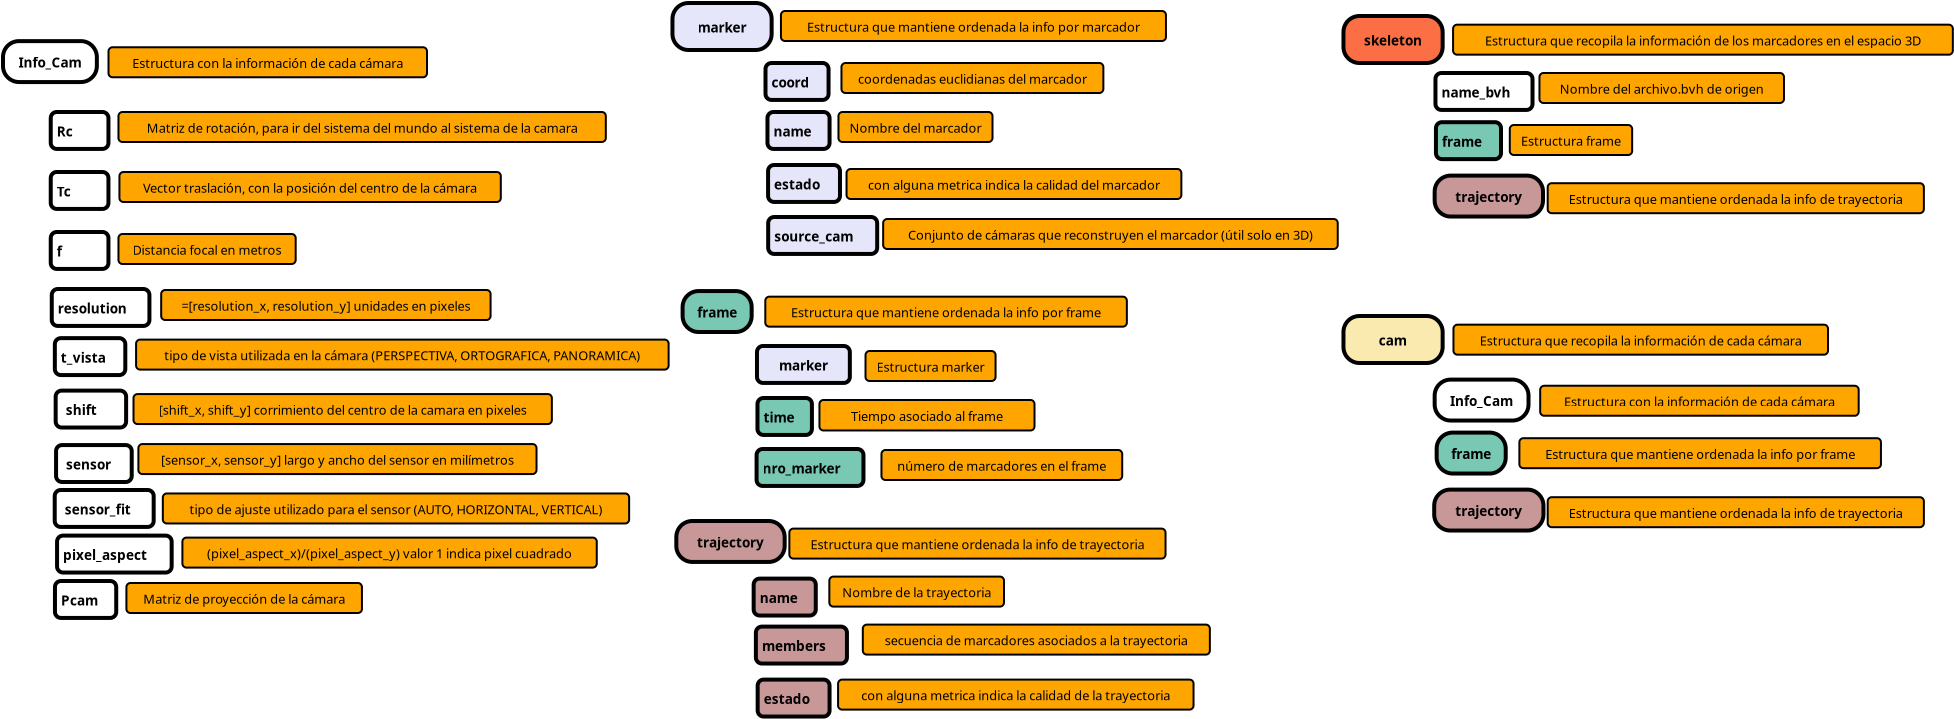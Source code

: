 <?xml version="1.0" encoding="UTF-8"?>
<dia:diagram xmlns:dia="http://www.lysator.liu.se/~alla/dia/">
  <dia:layer name="Fondo" visible="true" active="true">
    <dia:object type="Flowchart - Box" version="0" id="O0">
      <dia:attribute name="obj_pos">
        <dia:point val="9.405,-42.36"/>
      </dia:attribute>
      <dia:attribute name="obj_bb">
        <dia:rectangle val="9.305,-42.46;14.464,-39.91"/>
      </dia:attribute>
      <dia:attribute name="elem_corner">
        <dia:point val="9.405,-42.36"/>
      </dia:attribute>
      <dia:attribute name="elem_width">
        <dia:real val="4.959"/>
      </dia:attribute>
      <dia:attribute name="elem_height">
        <dia:real val="2.35"/>
      </dia:attribute>
      <dia:attribute name="border_width">
        <dia:real val="0.2"/>
      </dia:attribute>
      <dia:attribute name="inner_color">
        <dia:color val="#faeab0"/>
      </dia:attribute>
      <dia:attribute name="show_background">
        <dia:boolean val="true"/>
      </dia:attribute>
      <dia:attribute name="corner_radius">
        <dia:real val="0.8"/>
      </dia:attribute>
      <dia:attribute name="padding">
        <dia:real val="0.5"/>
      </dia:attribute>
      <dia:attribute name="text">
        <dia:composite type="text">
          <dia:attribute name="string">
            <dia:string>#cam#</dia:string>
          </dia:attribute>
          <dia:attribute name="font">
            <dia:font family="sans" style="80" name="Helvetica-Bold"/>
          </dia:attribute>
          <dia:attribute name="height">
            <dia:real val="0.847"/>
          </dia:attribute>
          <dia:attribute name="pos">
            <dia:point val="11.885,-40.978"/>
          </dia:attribute>
          <dia:attribute name="color">
            <dia:color val="#000000"/>
          </dia:attribute>
          <dia:attribute name="alignment">
            <dia:enum val="1"/>
          </dia:attribute>
        </dia:composite>
      </dia:attribute>
    </dia:object>
    <dia:object type="Flowchart - Box" version="0" id="O1">
      <dia:attribute name="obj_pos">
        <dia:point val="14.905,-41.926"/>
      </dia:attribute>
      <dia:attribute name="obj_bb">
        <dia:rectangle val="14.854,-41.976;33.683,-40.376"/>
      </dia:attribute>
      <dia:attribute name="elem_corner">
        <dia:point val="14.905,-41.926"/>
      </dia:attribute>
      <dia:attribute name="elem_width">
        <dia:real val="18.728"/>
      </dia:attribute>
      <dia:attribute name="elem_height">
        <dia:real val="1.5"/>
      </dia:attribute>
      <dia:attribute name="border_width">
        <dia:real val="0.1"/>
      </dia:attribute>
      <dia:attribute name="inner_color">
        <dia:color val="#ffa500"/>
      </dia:attribute>
      <dia:attribute name="show_background">
        <dia:boolean val="true"/>
      </dia:attribute>
      <dia:attribute name="corner_radius">
        <dia:real val="0.2"/>
      </dia:attribute>
      <dia:attribute name="padding">
        <dia:real val="0.3"/>
      </dia:attribute>
      <dia:attribute name="text">
        <dia:composite type="text">
          <dia:attribute name="string">
            <dia:string>#Estructura que recopila la información de cada cámara#</dia:string>
          </dia:attribute>
          <dia:attribute name="font">
            <dia:font family="sans" style="0" name="Helvetica"/>
          </dia:attribute>
          <dia:attribute name="height">
            <dia:real val="0.8"/>
          </dia:attribute>
          <dia:attribute name="pos">
            <dia:point val="24.269,-40.981"/>
          </dia:attribute>
          <dia:attribute name="color">
            <dia:color val="#000000"/>
          </dia:attribute>
          <dia:attribute name="alignment">
            <dia:enum val="1"/>
          </dia:attribute>
        </dia:composite>
      </dia:attribute>
    </dia:object>
    <dia:object type="Flowchart - Box" version="0" id="O2">
      <dia:attribute name="obj_pos">
        <dia:point val="9.405,-57.36"/>
      </dia:attribute>
      <dia:attribute name="obj_bb">
        <dia:rectangle val="9.305,-57.46;14.464,-54.91"/>
      </dia:attribute>
      <dia:attribute name="elem_corner">
        <dia:point val="9.405,-57.36"/>
      </dia:attribute>
      <dia:attribute name="elem_width">
        <dia:real val="4.959"/>
      </dia:attribute>
      <dia:attribute name="elem_height">
        <dia:real val="2.35"/>
      </dia:attribute>
      <dia:attribute name="border_width">
        <dia:real val="0.2"/>
      </dia:attribute>
      <dia:attribute name="inner_color">
        <dia:color val="#fc6f45"/>
      </dia:attribute>
      <dia:attribute name="show_background">
        <dia:boolean val="true"/>
      </dia:attribute>
      <dia:attribute name="corner_radius">
        <dia:real val="0.8"/>
      </dia:attribute>
      <dia:attribute name="padding">
        <dia:real val="0.5"/>
      </dia:attribute>
      <dia:attribute name="text">
        <dia:composite type="text">
          <dia:attribute name="string">
            <dia:string>#skeleton#</dia:string>
          </dia:attribute>
          <dia:attribute name="font">
            <dia:font family="sans" style="80" name="Helvetica-Bold"/>
          </dia:attribute>
          <dia:attribute name="height">
            <dia:real val="0.847"/>
          </dia:attribute>
          <dia:attribute name="pos">
            <dia:point val="11.885,-55.978"/>
          </dia:attribute>
          <dia:attribute name="color">
            <dia:color val="#000000"/>
          </dia:attribute>
          <dia:attribute name="alignment">
            <dia:enum val="1"/>
          </dia:attribute>
        </dia:composite>
      </dia:attribute>
    </dia:object>
    <dia:object type="Flowchart - Box" version="0" id="O3">
      <dia:attribute name="obj_pos">
        <dia:point val="14.886,-56.926"/>
      </dia:attribute>
      <dia:attribute name="obj_bb">
        <dia:rectangle val="14.836,-56.976;39.924,-55.376"/>
      </dia:attribute>
      <dia:attribute name="elem_corner">
        <dia:point val="14.886,-56.926"/>
      </dia:attribute>
      <dia:attribute name="elem_width">
        <dia:real val="24.988"/>
      </dia:attribute>
      <dia:attribute name="elem_height">
        <dia:real val="1.5"/>
      </dia:attribute>
      <dia:attribute name="border_width">
        <dia:real val="0.1"/>
      </dia:attribute>
      <dia:attribute name="inner_color">
        <dia:color val="#ffa500"/>
      </dia:attribute>
      <dia:attribute name="show_background">
        <dia:boolean val="true"/>
      </dia:attribute>
      <dia:attribute name="corner_radius">
        <dia:real val="0.2"/>
      </dia:attribute>
      <dia:attribute name="padding">
        <dia:real val="0.3"/>
      </dia:attribute>
      <dia:attribute name="text">
        <dia:composite type="text">
          <dia:attribute name="string">
            <dia:string>#Estructura que recopila la información de los marcadores en el espacio 3D#</dia:string>
          </dia:attribute>
          <dia:attribute name="font">
            <dia:font family="sans" style="0" name="Helvetica"/>
          </dia:attribute>
          <dia:attribute name="height">
            <dia:real val="0.8"/>
          </dia:attribute>
          <dia:attribute name="pos">
            <dia:point val="27.38,-55.981"/>
          </dia:attribute>
          <dia:attribute name="color">
            <dia:color val="#000000"/>
          </dia:attribute>
          <dia:attribute name="alignment">
            <dia:enum val="1"/>
          </dia:attribute>
        </dia:composite>
      </dia:attribute>
    </dia:object>
    <dia:group>
      <dia:object type="Flowchart - Box" version="0" id="O4">
        <dia:attribute name="obj_pos">
          <dia:point val="19.205,-54.51"/>
        </dia:attribute>
        <dia:attribute name="obj_bb">
          <dia:rectangle val="19.155,-54.56;31.481,-52.96"/>
        </dia:attribute>
        <dia:attribute name="elem_corner">
          <dia:point val="19.205,-54.51"/>
        </dia:attribute>
        <dia:attribute name="elem_width">
          <dia:real val="12.226"/>
        </dia:attribute>
        <dia:attribute name="elem_height">
          <dia:real val="1.5"/>
        </dia:attribute>
        <dia:attribute name="border_width">
          <dia:real val="0.1"/>
        </dia:attribute>
        <dia:attribute name="inner_color">
          <dia:color val="#ffa500"/>
        </dia:attribute>
        <dia:attribute name="show_background">
          <dia:boolean val="true"/>
        </dia:attribute>
        <dia:attribute name="corner_radius">
          <dia:real val="0.2"/>
        </dia:attribute>
        <dia:attribute name="padding">
          <dia:real val="0.3"/>
        </dia:attribute>
        <dia:attribute name="text">
          <dia:composite type="text">
            <dia:attribute name="string">
              <dia:string>#Nombre del archivo.bvh de origen#</dia:string>
            </dia:attribute>
            <dia:attribute name="font">
              <dia:font family="sans" style="0" name="Helvetica"/>
            </dia:attribute>
            <dia:attribute name="height">
              <dia:real val="0.8"/>
            </dia:attribute>
            <dia:attribute name="pos">
              <dia:point val="25.318,-53.565"/>
            </dia:attribute>
            <dia:attribute name="color">
              <dia:color val="#000000"/>
            </dia:attribute>
            <dia:attribute name="alignment">
              <dia:enum val="1"/>
            </dia:attribute>
          </dia:composite>
        </dia:attribute>
      </dia:object>
      <dia:object type="Flowchart - Box" version="0" id="O5">
        <dia:attribute name="obj_pos">
          <dia:point val="14.005,-54.51"/>
        </dia:attribute>
        <dia:attribute name="obj_bb">
          <dia:rectangle val="13.905,-54.61;18.957,-52.563"/>
        </dia:attribute>
        <dia:attribute name="elem_corner">
          <dia:point val="14.005,-54.51"/>
        </dia:attribute>
        <dia:attribute name="elem_width">
          <dia:real val="4.853"/>
        </dia:attribute>
        <dia:attribute name="elem_height">
          <dia:real val="1.847"/>
        </dia:attribute>
        <dia:attribute name="border_width">
          <dia:real val="0.2"/>
        </dia:attribute>
        <dia:attribute name="show_background">
          <dia:boolean val="true"/>
        </dia:attribute>
        <dia:attribute name="corner_radius">
          <dia:real val="0.3"/>
        </dia:attribute>
        <dia:attribute name="padding">
          <dia:real val="0.4"/>
        </dia:attribute>
        <dia:attribute name="text">
          <dia:composite type="text">
            <dia:attribute name="string">
              <dia:string>#name_bvh#</dia:string>
            </dia:attribute>
            <dia:attribute name="font">
              <dia:font family="sans" style="80" name="Helvetica-Bold"/>
            </dia:attribute>
            <dia:attribute name="height">
              <dia:real val="0.847"/>
            </dia:attribute>
            <dia:attribute name="pos">
              <dia:point val="14.305,-53.38"/>
            </dia:attribute>
            <dia:attribute name="color">
              <dia:color val="#000000"/>
            </dia:attribute>
            <dia:attribute name="alignment">
              <dia:enum val="0"/>
            </dia:attribute>
          </dia:composite>
        </dia:attribute>
      </dia:object>
    </dia:group>
    <dia:object type="Flowchart - Box" version="0" id="O6">
      <dia:attribute name="obj_pos">
        <dia:point val="17.722,-51.91"/>
      </dia:attribute>
      <dia:attribute name="obj_bb">
        <dia:rectangle val="17.672,-51.96;23.89,-50.36"/>
      </dia:attribute>
      <dia:attribute name="elem_corner">
        <dia:point val="17.722,-51.91"/>
      </dia:attribute>
      <dia:attribute name="elem_width">
        <dia:real val="6.118"/>
      </dia:attribute>
      <dia:attribute name="elem_height">
        <dia:real val="1.5"/>
      </dia:attribute>
      <dia:attribute name="border_width">
        <dia:real val="0.1"/>
      </dia:attribute>
      <dia:attribute name="inner_color">
        <dia:color val="#ffa500"/>
      </dia:attribute>
      <dia:attribute name="show_background">
        <dia:boolean val="true"/>
      </dia:attribute>
      <dia:attribute name="corner_radius">
        <dia:real val="0.2"/>
      </dia:attribute>
      <dia:attribute name="padding">
        <dia:real val="0.3"/>
      </dia:attribute>
      <dia:attribute name="text">
        <dia:composite type="text">
          <dia:attribute name="string">
            <dia:string>#Estructura frame#</dia:string>
          </dia:attribute>
          <dia:attribute name="font">
            <dia:font family="sans" style="0" name="Helvetica"/>
          </dia:attribute>
          <dia:attribute name="height">
            <dia:real val="0.8"/>
          </dia:attribute>
          <dia:attribute name="pos">
            <dia:point val="20.781,-50.965"/>
          </dia:attribute>
          <dia:attribute name="color">
            <dia:color val="#000000"/>
          </dia:attribute>
          <dia:attribute name="alignment">
            <dia:enum val="1"/>
          </dia:attribute>
        </dia:composite>
      </dia:attribute>
    </dia:object>
    <dia:object type="Flowchart - Box" version="0" id="O7">
      <dia:attribute name="obj_pos">
        <dia:point val="14.029,-52.051"/>
      </dia:attribute>
      <dia:attribute name="obj_bb">
        <dia:rectangle val="13.929,-52.151;17.382,-50.105"/>
      </dia:attribute>
      <dia:attribute name="elem_corner">
        <dia:point val="14.029,-52.051"/>
      </dia:attribute>
      <dia:attribute name="elem_width">
        <dia:real val="3.253"/>
      </dia:attribute>
      <dia:attribute name="elem_height">
        <dia:real val="1.847"/>
      </dia:attribute>
      <dia:attribute name="border_width">
        <dia:real val="0.2"/>
      </dia:attribute>
      <dia:attribute name="inner_color">
        <dia:color val="#78c8b4"/>
      </dia:attribute>
      <dia:attribute name="show_background">
        <dia:boolean val="true"/>
      </dia:attribute>
      <dia:attribute name="corner_radius">
        <dia:real val="0.3"/>
      </dia:attribute>
      <dia:attribute name="padding">
        <dia:real val="0.4"/>
      </dia:attribute>
      <dia:attribute name="text">
        <dia:composite type="text">
          <dia:attribute name="string">
            <dia:string>#frame#</dia:string>
          </dia:attribute>
          <dia:attribute name="font">
            <dia:font family="sans" style="80" name="Helvetica-Bold"/>
          </dia:attribute>
          <dia:attribute name="height">
            <dia:real val="0.847"/>
          </dia:attribute>
          <dia:attribute name="pos">
            <dia:point val="14.329,-50.921"/>
          </dia:attribute>
          <dia:attribute name="color">
            <dia:color val="#000000"/>
          </dia:attribute>
          <dia:attribute name="alignment">
            <dia:enum val="0"/>
          </dia:attribute>
        </dia:composite>
      </dia:attribute>
    </dia:object>
    <dia:object type="Flowchart - Box" version="0" id="O8">
      <dia:attribute name="obj_pos">
        <dia:point val="13.965,-39.18"/>
      </dia:attribute>
      <dia:attribute name="obj_bb">
        <dia:rectangle val="13.865,-39.28;18.758,-37.033"/>
      </dia:attribute>
      <dia:attribute name="elem_corner">
        <dia:point val="13.965,-39.18"/>
      </dia:attribute>
      <dia:attribute name="elem_width">
        <dia:real val="4.693"/>
      </dia:attribute>
      <dia:attribute name="elem_height">
        <dia:real val="2.047"/>
      </dia:attribute>
      <dia:attribute name="border_width">
        <dia:real val="0.2"/>
      </dia:attribute>
      <dia:attribute name="show_background">
        <dia:boolean val="true"/>
      </dia:attribute>
      <dia:attribute name="corner_radius">
        <dia:real val="0.8"/>
      </dia:attribute>
      <dia:attribute name="padding">
        <dia:real val="0.5"/>
      </dia:attribute>
      <dia:attribute name="text">
        <dia:composite type="text">
          <dia:attribute name="string">
            <dia:string>#Info_Cam#</dia:string>
          </dia:attribute>
          <dia:attribute name="font">
            <dia:font family="sans" style="80" name="Helvetica-Bold"/>
          </dia:attribute>
          <dia:attribute name="height">
            <dia:real val="0.847"/>
          </dia:attribute>
          <dia:attribute name="pos">
            <dia:point val="16.311,-37.95"/>
          </dia:attribute>
          <dia:attribute name="color">
            <dia:color val="#000000"/>
          </dia:attribute>
          <dia:attribute name="alignment">
            <dia:enum val="1"/>
          </dia:attribute>
        </dia:composite>
      </dia:attribute>
    </dia:object>
    <dia:object type="Flowchart - Box" version="0" id="O9">
      <dia:attribute name="obj_pos">
        <dia:point val="19.241,-38.872"/>
      </dia:attribute>
      <dia:attribute name="obj_bb">
        <dia:rectangle val="19.191,-38.922;35.215,-37.322"/>
      </dia:attribute>
      <dia:attribute name="elem_corner">
        <dia:point val="19.241,-38.872"/>
      </dia:attribute>
      <dia:attribute name="elem_width">
        <dia:real val="15.925"/>
      </dia:attribute>
      <dia:attribute name="elem_height">
        <dia:real val="1.5"/>
      </dia:attribute>
      <dia:attribute name="border_width">
        <dia:real val="0.1"/>
      </dia:attribute>
      <dia:attribute name="inner_color">
        <dia:color val="#ffa500"/>
      </dia:attribute>
      <dia:attribute name="show_background">
        <dia:boolean val="true"/>
      </dia:attribute>
      <dia:attribute name="corner_radius">
        <dia:real val="0.2"/>
      </dia:attribute>
      <dia:attribute name="padding">
        <dia:real val="0.3"/>
      </dia:attribute>
      <dia:attribute name="text">
        <dia:composite type="text">
          <dia:attribute name="string">
            <dia:string>#Estructura con la información de cada cámara#</dia:string>
          </dia:attribute>
          <dia:attribute name="font">
            <dia:font family="sans" style="0" name="Helvetica"/>
          </dia:attribute>
          <dia:attribute name="height">
            <dia:real val="0.8"/>
          </dia:attribute>
          <dia:attribute name="pos">
            <dia:point val="27.203,-37.927"/>
          </dia:attribute>
          <dia:attribute name="color">
            <dia:color val="#000000"/>
          </dia:attribute>
          <dia:attribute name="alignment">
            <dia:enum val="1"/>
          </dia:attribute>
        </dia:composite>
      </dia:attribute>
    </dia:object>
    <dia:object type="Flowchart - Box" version="0" id="O10">
      <dia:attribute name="obj_pos">
        <dia:point val="14.065,-36.53"/>
      </dia:attribute>
      <dia:attribute name="obj_bb">
        <dia:rectangle val="13.965,-36.63;17.617,-34.383"/>
      </dia:attribute>
      <dia:attribute name="elem_corner">
        <dia:point val="14.065,-36.53"/>
      </dia:attribute>
      <dia:attribute name="elem_width">
        <dia:real val="3.453"/>
      </dia:attribute>
      <dia:attribute name="elem_height">
        <dia:real val="2.047"/>
      </dia:attribute>
      <dia:attribute name="border_width">
        <dia:real val="0.2"/>
      </dia:attribute>
      <dia:attribute name="inner_color">
        <dia:color val="#78c8b4"/>
      </dia:attribute>
      <dia:attribute name="show_background">
        <dia:boolean val="true"/>
      </dia:attribute>
      <dia:attribute name="corner_radius">
        <dia:real val="0.8"/>
      </dia:attribute>
      <dia:attribute name="padding">
        <dia:real val="0.5"/>
      </dia:attribute>
      <dia:attribute name="text">
        <dia:composite type="text">
          <dia:attribute name="string">
            <dia:string>#frame#</dia:string>
          </dia:attribute>
          <dia:attribute name="font">
            <dia:font family="sans" style="80" name="Helvetica-Bold"/>
          </dia:attribute>
          <dia:attribute name="height">
            <dia:real val="0.847"/>
          </dia:attribute>
          <dia:attribute name="pos">
            <dia:point val="15.791,-35.3"/>
          </dia:attribute>
          <dia:attribute name="color">
            <dia:color val="#000000"/>
          </dia:attribute>
          <dia:attribute name="alignment">
            <dia:enum val="1"/>
          </dia:attribute>
        </dia:composite>
      </dia:attribute>
    </dia:object>
    <dia:object type="Flowchart - Box" version="0" id="O11">
      <dia:attribute name="obj_pos">
        <dia:point val="18.201,-36.251"/>
      </dia:attribute>
      <dia:attribute name="obj_bb">
        <dia:rectangle val="18.151,-36.3;36.328,-34.7"/>
      </dia:attribute>
      <dia:attribute name="elem_corner">
        <dia:point val="18.201,-36.251"/>
      </dia:attribute>
      <dia:attribute name="elem_width">
        <dia:real val="18.078"/>
      </dia:attribute>
      <dia:attribute name="elem_height">
        <dia:real val="1.5"/>
      </dia:attribute>
      <dia:attribute name="border_width">
        <dia:real val="0.1"/>
      </dia:attribute>
      <dia:attribute name="inner_color">
        <dia:color val="#ffa500"/>
      </dia:attribute>
      <dia:attribute name="show_background">
        <dia:boolean val="true"/>
      </dia:attribute>
      <dia:attribute name="corner_radius">
        <dia:real val="0.2"/>
      </dia:attribute>
      <dia:attribute name="padding">
        <dia:real val="0.3"/>
      </dia:attribute>
      <dia:attribute name="text">
        <dia:composite type="text">
          <dia:attribute name="string">
            <dia:string>#Estructura que mantiene ordenada la info por frame#</dia:string>
          </dia:attribute>
          <dia:attribute name="font">
            <dia:font family="sans" style="0" name="Helvetica"/>
          </dia:attribute>
          <dia:attribute name="height">
            <dia:real val="0.8"/>
          </dia:attribute>
          <dia:attribute name="pos">
            <dia:point val="27.239,-35.306"/>
          </dia:attribute>
          <dia:attribute name="color">
            <dia:color val="#000000"/>
          </dia:attribute>
          <dia:attribute name="alignment">
            <dia:enum val="1"/>
          </dia:attribute>
        </dia:composite>
      </dia:attribute>
    </dia:object>
    <dia:object type="Flowchart - Box" version="0" id="O12">
      <dia:attribute name="obj_pos">
        <dia:point val="13.942,-33.68"/>
      </dia:attribute>
      <dia:attribute name="obj_bb">
        <dia:rectangle val="13.842,-33.78;19.505,-31.533"/>
      </dia:attribute>
      <dia:attribute name="elem_corner">
        <dia:point val="13.942,-33.68"/>
      </dia:attribute>
      <dia:attribute name="elem_width">
        <dia:real val="5.463"/>
      </dia:attribute>
      <dia:attribute name="elem_height">
        <dia:real val="2.047"/>
      </dia:attribute>
      <dia:attribute name="border_width">
        <dia:real val="0.2"/>
      </dia:attribute>
      <dia:attribute name="inner_color">
        <dia:color val="#c89797"/>
      </dia:attribute>
      <dia:attribute name="show_background">
        <dia:boolean val="true"/>
      </dia:attribute>
      <dia:attribute name="corner_radius">
        <dia:real val="0.8"/>
      </dia:attribute>
      <dia:attribute name="padding">
        <dia:real val="0.5"/>
      </dia:attribute>
      <dia:attribute name="text">
        <dia:composite type="text">
          <dia:attribute name="string">
            <dia:string>#trajectory#</dia:string>
          </dia:attribute>
          <dia:attribute name="font">
            <dia:font family="sans" style="80" name="Helvetica-Bold"/>
          </dia:attribute>
          <dia:attribute name="height">
            <dia:real val="0.847"/>
          </dia:attribute>
          <dia:attribute name="pos">
            <dia:point val="16.673,-32.45"/>
          </dia:attribute>
          <dia:attribute name="color">
            <dia:color val="#000000"/>
          </dia:attribute>
          <dia:attribute name="alignment">
            <dia:enum val="1"/>
          </dia:attribute>
        </dia:composite>
      </dia:attribute>
    </dia:object>
    <dia:object type="Flowchart - Box" version="0" id="O13">
      <dia:attribute name="obj_pos">
        <dia:point val="19.617,-33.3"/>
      </dia:attribute>
      <dia:attribute name="obj_bb">
        <dia:rectangle val="19.567,-33.35;38.476,-31.75"/>
      </dia:attribute>
      <dia:attribute name="elem_corner">
        <dia:point val="19.617,-33.3"/>
      </dia:attribute>
      <dia:attribute name="elem_width">
        <dia:real val="18.809"/>
      </dia:attribute>
      <dia:attribute name="elem_height">
        <dia:real val="1.5"/>
      </dia:attribute>
      <dia:attribute name="border_width">
        <dia:real val="0.1"/>
      </dia:attribute>
      <dia:attribute name="inner_color">
        <dia:color val="#ffa500"/>
      </dia:attribute>
      <dia:attribute name="show_background">
        <dia:boolean val="true"/>
      </dia:attribute>
      <dia:attribute name="corner_radius">
        <dia:real val="0.2"/>
      </dia:attribute>
      <dia:attribute name="padding">
        <dia:real val="0.3"/>
      </dia:attribute>
      <dia:attribute name="text">
        <dia:composite type="text">
          <dia:attribute name="string">
            <dia:string>#Estructura que mantiene ordenada la info de trayectoria#</dia:string>
          </dia:attribute>
          <dia:attribute name="font">
            <dia:font family="sans" style="0" name="Helvetica"/>
          </dia:attribute>
          <dia:attribute name="height">
            <dia:real val="0.8"/>
          </dia:attribute>
          <dia:attribute name="pos">
            <dia:point val="29.021,-32.355"/>
          </dia:attribute>
          <dia:attribute name="color">
            <dia:color val="#000000"/>
          </dia:attribute>
          <dia:attribute name="alignment">
            <dia:enum val="1"/>
          </dia:attribute>
        </dia:composite>
      </dia:attribute>
    </dia:object>
    <dia:object type="Flowchart - Box" version="0" id="O14">
      <dia:attribute name="obj_pos">
        <dia:point val="13.965,-49.38"/>
      </dia:attribute>
      <dia:attribute name="obj_bb">
        <dia:rectangle val="13.865,-49.48;19.482,-47.233"/>
      </dia:attribute>
      <dia:attribute name="elem_corner">
        <dia:point val="13.965,-49.38"/>
      </dia:attribute>
      <dia:attribute name="elem_width">
        <dia:real val="5.417"/>
      </dia:attribute>
      <dia:attribute name="elem_height">
        <dia:real val="2.047"/>
      </dia:attribute>
      <dia:attribute name="border_width">
        <dia:real val="0.2"/>
      </dia:attribute>
      <dia:attribute name="inner_color">
        <dia:color val="#c89797"/>
      </dia:attribute>
      <dia:attribute name="show_background">
        <dia:boolean val="true"/>
      </dia:attribute>
      <dia:attribute name="corner_radius">
        <dia:real val="0.8"/>
      </dia:attribute>
      <dia:attribute name="padding">
        <dia:real val="0.5"/>
      </dia:attribute>
      <dia:attribute name="text">
        <dia:composite type="text">
          <dia:attribute name="string">
            <dia:string>#trajectory#</dia:string>
          </dia:attribute>
          <dia:attribute name="font">
            <dia:font family="sans" style="80" name="Helvetica-Bold"/>
          </dia:attribute>
          <dia:attribute name="height">
            <dia:real val="0.847"/>
          </dia:attribute>
          <dia:attribute name="pos">
            <dia:point val="16.673,-48.15"/>
          </dia:attribute>
          <dia:attribute name="color">
            <dia:color val="#000000"/>
          </dia:attribute>
          <dia:attribute name="alignment">
            <dia:enum val="1"/>
          </dia:attribute>
        </dia:composite>
      </dia:attribute>
    </dia:object>
    <dia:object type="Flowchart - Box" version="0" id="O15">
      <dia:attribute name="obj_pos">
        <dia:point val="19.617,-49.001"/>
      </dia:attribute>
      <dia:attribute name="obj_bb">
        <dia:rectangle val="19.567,-49.05;38.476,-47.45"/>
      </dia:attribute>
      <dia:attribute name="elem_corner">
        <dia:point val="19.617,-49.001"/>
      </dia:attribute>
      <dia:attribute name="elem_width">
        <dia:real val="18.809"/>
      </dia:attribute>
      <dia:attribute name="elem_height">
        <dia:real val="1.5"/>
      </dia:attribute>
      <dia:attribute name="border_width">
        <dia:real val="0.1"/>
      </dia:attribute>
      <dia:attribute name="inner_color">
        <dia:color val="#ffa500"/>
      </dia:attribute>
      <dia:attribute name="show_background">
        <dia:boolean val="true"/>
      </dia:attribute>
      <dia:attribute name="corner_radius">
        <dia:real val="0.2"/>
      </dia:attribute>
      <dia:attribute name="padding">
        <dia:real val="0.3"/>
      </dia:attribute>
      <dia:attribute name="text">
        <dia:composite type="text">
          <dia:attribute name="string">
            <dia:string>#Estructura que mantiene ordenada la info de trayectoria#</dia:string>
          </dia:attribute>
          <dia:attribute name="font">
            <dia:font family="sans" style="0" name="Helvetica"/>
          </dia:attribute>
          <dia:attribute name="height">
            <dia:real val="0.8"/>
          </dia:attribute>
          <dia:attribute name="pos">
            <dia:point val="29.021,-48.056"/>
          </dia:attribute>
          <dia:attribute name="color">
            <dia:color val="#000000"/>
          </dia:attribute>
          <dia:attribute name="alignment">
            <dia:enum val="1"/>
          </dia:attribute>
        </dia:composite>
      </dia:attribute>
    </dia:object>
    <dia:object type="Flowchart - Box" version="0" id="O16">
      <dia:attribute name="obj_pos">
        <dia:point val="-23.952,-32.11"/>
      </dia:attribute>
      <dia:attribute name="obj_bb">
        <dia:rectangle val="-24.052,-32.21;-18.435,-29.963"/>
      </dia:attribute>
      <dia:attribute name="elem_corner">
        <dia:point val="-23.952,-32.11"/>
      </dia:attribute>
      <dia:attribute name="elem_width">
        <dia:real val="5.417"/>
      </dia:attribute>
      <dia:attribute name="elem_height">
        <dia:real val="2.047"/>
      </dia:attribute>
      <dia:attribute name="border_width">
        <dia:real val="0.2"/>
      </dia:attribute>
      <dia:attribute name="inner_color">
        <dia:color val="#c89797"/>
      </dia:attribute>
      <dia:attribute name="show_background">
        <dia:boolean val="true"/>
      </dia:attribute>
      <dia:attribute name="corner_radius">
        <dia:real val="0.8"/>
      </dia:attribute>
      <dia:attribute name="padding">
        <dia:real val="0.5"/>
      </dia:attribute>
      <dia:attribute name="text">
        <dia:composite type="text">
          <dia:attribute name="string">
            <dia:string>#trajectory#</dia:string>
          </dia:attribute>
          <dia:attribute name="font">
            <dia:font family="sans" style="80" name="Helvetica-Bold"/>
          </dia:attribute>
          <dia:attribute name="height">
            <dia:real val="0.847"/>
          </dia:attribute>
          <dia:attribute name="pos">
            <dia:point val="-21.244,-30.88"/>
          </dia:attribute>
          <dia:attribute name="color">
            <dia:color val="#000000"/>
          </dia:attribute>
          <dia:attribute name="alignment">
            <dia:enum val="1"/>
          </dia:attribute>
        </dia:composite>
      </dia:attribute>
    </dia:object>
    <dia:object type="Flowchart - Box" version="0" id="O17">
      <dia:attribute name="obj_pos">
        <dia:point val="-18.3,-31.73"/>
      </dia:attribute>
      <dia:attribute name="obj_bb">
        <dia:rectangle val="-18.35,-31.78;0.559,-30.18"/>
      </dia:attribute>
      <dia:attribute name="elem_corner">
        <dia:point val="-18.3,-31.73"/>
      </dia:attribute>
      <dia:attribute name="elem_width">
        <dia:real val="18.809"/>
      </dia:attribute>
      <dia:attribute name="elem_height">
        <dia:real val="1.5"/>
      </dia:attribute>
      <dia:attribute name="border_width">
        <dia:real val="0.1"/>
      </dia:attribute>
      <dia:attribute name="inner_color">
        <dia:color val="#ffa500"/>
      </dia:attribute>
      <dia:attribute name="show_background">
        <dia:boolean val="true"/>
      </dia:attribute>
      <dia:attribute name="corner_radius">
        <dia:real val="0.2"/>
      </dia:attribute>
      <dia:attribute name="padding">
        <dia:real val="0.3"/>
      </dia:attribute>
      <dia:attribute name="text">
        <dia:composite type="text">
          <dia:attribute name="string">
            <dia:string>#Estructura que mantiene ordenada la info de trayectoria#</dia:string>
          </dia:attribute>
          <dia:attribute name="font">
            <dia:font family="sans" style="0" name="Helvetica"/>
          </dia:attribute>
          <dia:attribute name="height">
            <dia:real val="0.8"/>
          </dia:attribute>
          <dia:attribute name="pos">
            <dia:point val="-8.896,-30.785"/>
          </dia:attribute>
          <dia:attribute name="color">
            <dia:color val="#000000"/>
          </dia:attribute>
          <dia:attribute name="alignment">
            <dia:enum val="1"/>
          </dia:attribute>
        </dia:composite>
      </dia:attribute>
    </dia:object>
    <dia:object type="Flowchart - Box" version="0" id="O18">
      <dia:attribute name="obj_pos">
        <dia:point val="-16.301,-29.33"/>
      </dia:attribute>
      <dia:attribute name="obj_bb">
        <dia:rectangle val="-16.351,-29.38;-7.517,-27.78"/>
      </dia:attribute>
      <dia:attribute name="elem_corner">
        <dia:point val="-16.301,-29.33"/>
      </dia:attribute>
      <dia:attribute name="elem_width">
        <dia:real val="8.733"/>
      </dia:attribute>
      <dia:attribute name="elem_height">
        <dia:real val="1.5"/>
      </dia:attribute>
      <dia:attribute name="border_width">
        <dia:real val="0.1"/>
      </dia:attribute>
      <dia:attribute name="inner_color">
        <dia:color val="#ffa500"/>
      </dia:attribute>
      <dia:attribute name="show_background">
        <dia:boolean val="true"/>
      </dia:attribute>
      <dia:attribute name="corner_radius">
        <dia:real val="0.2"/>
      </dia:attribute>
      <dia:attribute name="padding">
        <dia:real val="0.3"/>
      </dia:attribute>
      <dia:attribute name="text">
        <dia:composite type="text">
          <dia:attribute name="string">
            <dia:string>#Nombre de la trayectoria#</dia:string>
          </dia:attribute>
          <dia:attribute name="font">
            <dia:font family="sans" style="0" name="Helvetica"/>
          </dia:attribute>
          <dia:attribute name="height">
            <dia:real val="0.8"/>
          </dia:attribute>
          <dia:attribute name="pos">
            <dia:point val="-11.934,-28.385"/>
          </dia:attribute>
          <dia:attribute name="color">
            <dia:color val="#000000"/>
          </dia:attribute>
          <dia:attribute name="alignment">
            <dia:enum val="1"/>
          </dia:attribute>
        </dia:composite>
      </dia:attribute>
    </dia:object>
    <dia:object type="Flowchart - Box" version="0" id="O19">
      <dia:attribute name="obj_pos">
        <dia:point val="-20.085,-29.23"/>
      </dia:attribute>
      <dia:attribute name="obj_bb">
        <dia:rectangle val="-20.185,-29.33;-16.88,-27.283"/>
      </dia:attribute>
      <dia:attribute name="elem_corner">
        <dia:point val="-20.085,-29.23"/>
      </dia:attribute>
      <dia:attribute name="elem_width">
        <dia:real val="3.105"/>
      </dia:attribute>
      <dia:attribute name="elem_height">
        <dia:real val="1.847"/>
      </dia:attribute>
      <dia:attribute name="border_width">
        <dia:real val="0.2"/>
      </dia:attribute>
      <dia:attribute name="inner_color">
        <dia:color val="#c89797"/>
      </dia:attribute>
      <dia:attribute name="show_background">
        <dia:boolean val="true"/>
      </dia:attribute>
      <dia:attribute name="corner_radius">
        <dia:real val="0.3"/>
      </dia:attribute>
      <dia:attribute name="padding">
        <dia:real val="0.4"/>
      </dia:attribute>
      <dia:attribute name="text">
        <dia:composite type="text">
          <dia:attribute name="string">
            <dia:string>#name#</dia:string>
          </dia:attribute>
          <dia:attribute name="font">
            <dia:font family="sans" style="80" name="Helvetica-Bold"/>
          </dia:attribute>
          <dia:attribute name="height">
            <dia:real val="0.847"/>
          </dia:attribute>
          <dia:attribute name="pos">
            <dia:point val="-19.785,-28.1"/>
          </dia:attribute>
          <dia:attribute name="color">
            <dia:color val="#000000"/>
          </dia:attribute>
          <dia:attribute name="alignment">
            <dia:enum val="0"/>
          </dia:attribute>
        </dia:composite>
      </dia:attribute>
    </dia:object>
    <dia:object type="Flowchart - Box" version="0" id="O20">
      <dia:attribute name="obj_pos">
        <dia:point val="-14.627,-26.93"/>
      </dia:attribute>
      <dia:attribute name="obj_bb">
        <dia:rectangle val="-14.677,-26.98;2.775,-25.38"/>
      </dia:attribute>
      <dia:attribute name="elem_corner">
        <dia:point val="-14.627,-26.93"/>
      </dia:attribute>
      <dia:attribute name="elem_width">
        <dia:real val="17.352"/>
      </dia:attribute>
      <dia:attribute name="elem_height">
        <dia:real val="1.5"/>
      </dia:attribute>
      <dia:attribute name="border_width">
        <dia:real val="0.1"/>
      </dia:attribute>
      <dia:attribute name="inner_color">
        <dia:color val="#ffa500"/>
      </dia:attribute>
      <dia:attribute name="show_background">
        <dia:boolean val="true"/>
      </dia:attribute>
      <dia:attribute name="corner_radius">
        <dia:real val="0.2"/>
      </dia:attribute>
      <dia:attribute name="padding">
        <dia:real val="0.3"/>
      </dia:attribute>
      <dia:attribute name="text">
        <dia:composite type="text">
          <dia:attribute name="string">
            <dia:string>#secuencia de marcadores asociados a la trayectoria#</dia:string>
          </dia:attribute>
          <dia:attribute name="font">
            <dia:font family="sans" style="0" name="Helvetica"/>
          </dia:attribute>
          <dia:attribute name="height">
            <dia:real val="0.8"/>
          </dia:attribute>
          <dia:attribute name="pos">
            <dia:point val="-5.951,-25.985"/>
          </dia:attribute>
          <dia:attribute name="color">
            <dia:color val="#000000"/>
          </dia:attribute>
          <dia:attribute name="alignment">
            <dia:enum val="1"/>
          </dia:attribute>
        </dia:composite>
      </dia:attribute>
    </dia:object>
    <dia:object type="Flowchart - Box" version="0" id="O21">
      <dia:attribute name="obj_pos">
        <dia:point val="-19.974,-26.83"/>
      </dia:attribute>
      <dia:attribute name="obj_bb">
        <dia:rectangle val="-20.074,-26.93;-15.321,-24.883"/>
      </dia:attribute>
      <dia:attribute name="elem_corner">
        <dia:point val="-19.974,-26.83"/>
      </dia:attribute>
      <dia:attribute name="elem_width">
        <dia:real val="4.553"/>
      </dia:attribute>
      <dia:attribute name="elem_height">
        <dia:real val="1.847"/>
      </dia:attribute>
      <dia:attribute name="border_width">
        <dia:real val="0.2"/>
      </dia:attribute>
      <dia:attribute name="inner_color">
        <dia:color val="#c89797"/>
      </dia:attribute>
      <dia:attribute name="show_background">
        <dia:boolean val="true"/>
      </dia:attribute>
      <dia:attribute name="corner_radius">
        <dia:real val="0.3"/>
      </dia:attribute>
      <dia:attribute name="padding">
        <dia:real val="0.4"/>
      </dia:attribute>
      <dia:attribute name="text">
        <dia:composite type="text">
          <dia:attribute name="string">
            <dia:string>#members#</dia:string>
          </dia:attribute>
          <dia:attribute name="font">
            <dia:font family="sans" style="80" name="Helvetica-Bold"/>
          </dia:attribute>
          <dia:attribute name="height">
            <dia:real val="0.847"/>
          </dia:attribute>
          <dia:attribute name="pos">
            <dia:point val="-19.674,-25.7"/>
          </dia:attribute>
          <dia:attribute name="color">
            <dia:color val="#000000"/>
          </dia:attribute>
          <dia:attribute name="alignment">
            <dia:enum val="0"/>
          </dia:attribute>
        </dia:composite>
      </dia:attribute>
    </dia:object>
    <dia:object type="Flowchart - Box" version="0" id="O22">
      <dia:attribute name="obj_pos">
        <dia:point val="-15.864,-24.18"/>
      </dia:attribute>
      <dia:attribute name="obj_bb">
        <dia:rectangle val="-15.914,-24.23;1.958,-22.63"/>
      </dia:attribute>
      <dia:attribute name="elem_corner">
        <dia:point val="-15.864,-24.18"/>
      </dia:attribute>
      <dia:attribute name="elem_width">
        <dia:real val="17.773"/>
      </dia:attribute>
      <dia:attribute name="elem_height">
        <dia:real val="1.5"/>
      </dia:attribute>
      <dia:attribute name="border_width">
        <dia:real val="0.1"/>
      </dia:attribute>
      <dia:attribute name="inner_color">
        <dia:color val="#ffa500"/>
      </dia:attribute>
      <dia:attribute name="show_background">
        <dia:boolean val="true"/>
      </dia:attribute>
      <dia:attribute name="corner_radius">
        <dia:real val="0.2"/>
      </dia:attribute>
      <dia:attribute name="padding">
        <dia:real val="0.3"/>
      </dia:attribute>
      <dia:attribute name="text">
        <dia:composite type="text">
          <dia:attribute name="string">
            <dia:string>#con alguna metrica indica la calidad de la trayectoria#</dia:string>
          </dia:attribute>
          <dia:attribute name="font">
            <dia:font family="sans" style="0" name="Helvetica"/>
          </dia:attribute>
          <dia:attribute name="height">
            <dia:real val="0.8"/>
          </dia:attribute>
          <dia:attribute name="pos">
            <dia:point val="-6.978,-23.235"/>
          </dia:attribute>
          <dia:attribute name="color">
            <dia:color val="#000000"/>
          </dia:attribute>
          <dia:attribute name="alignment">
            <dia:enum val="1"/>
          </dia:attribute>
        </dia:composite>
      </dia:attribute>
    </dia:object>
    <dia:object type="Flowchart - Box" version="0" id="O23">
      <dia:attribute name="obj_pos">
        <dia:point val="-19.885,-24.18"/>
      </dia:attribute>
      <dia:attribute name="obj_bb">
        <dia:rectangle val="-19.985,-24.28;-16.19,-22.233"/>
      </dia:attribute>
      <dia:attribute name="elem_corner">
        <dia:point val="-19.885,-24.18"/>
      </dia:attribute>
      <dia:attribute name="elem_width">
        <dia:real val="3.595"/>
      </dia:attribute>
      <dia:attribute name="elem_height">
        <dia:real val="1.847"/>
      </dia:attribute>
      <dia:attribute name="border_width">
        <dia:real val="0.2"/>
      </dia:attribute>
      <dia:attribute name="inner_color">
        <dia:color val="#c89797"/>
      </dia:attribute>
      <dia:attribute name="show_background">
        <dia:boolean val="true"/>
      </dia:attribute>
      <dia:attribute name="corner_radius">
        <dia:real val="0.3"/>
      </dia:attribute>
      <dia:attribute name="padding">
        <dia:real val="0.4"/>
      </dia:attribute>
      <dia:attribute name="text">
        <dia:composite type="text">
          <dia:attribute name="string">
            <dia:string>#estado#</dia:string>
          </dia:attribute>
          <dia:attribute name="font">
            <dia:font family="sans" style="80" name="Helvetica-Bold"/>
          </dia:attribute>
          <dia:attribute name="height">
            <dia:real val="0.847"/>
          </dia:attribute>
          <dia:attribute name="pos">
            <dia:point val="-19.585,-23.05"/>
          </dia:attribute>
          <dia:attribute name="color">
            <dia:color val="#000000"/>
          </dia:attribute>
          <dia:attribute name="alignment">
            <dia:enum val="0"/>
          </dia:attribute>
        </dia:composite>
      </dia:attribute>
    </dia:object>
    <dia:group>
      <dia:object type="Flowchart - Box" version="0" id="O24">
        <dia:attribute name="obj_pos">
          <dia:point val="-13.695,-35.66"/>
        </dia:attribute>
        <dia:attribute name="obj_bb">
          <dia:rectangle val="-13.745,-35.71;-1.607,-34.11"/>
        </dia:attribute>
        <dia:attribute name="elem_corner">
          <dia:point val="-13.695,-35.66"/>
        </dia:attribute>
        <dia:attribute name="elem_width">
          <dia:real val="12.038"/>
        </dia:attribute>
        <dia:attribute name="elem_height">
          <dia:real val="1.5"/>
        </dia:attribute>
        <dia:attribute name="border_width">
          <dia:real val="0.1"/>
        </dia:attribute>
        <dia:attribute name="inner_color">
          <dia:color val="#ffa500"/>
        </dia:attribute>
        <dia:attribute name="show_background">
          <dia:boolean val="true"/>
        </dia:attribute>
        <dia:attribute name="corner_radius">
          <dia:real val="0.2"/>
        </dia:attribute>
        <dia:attribute name="padding">
          <dia:real val="0.3"/>
        </dia:attribute>
        <dia:attribute name="text">
          <dia:composite type="text">
            <dia:attribute name="string">
              <dia:string>#número de marcadores en el frame#</dia:string>
            </dia:attribute>
            <dia:attribute name="font">
              <dia:font family="sans" style="0" name="Helvetica"/>
            </dia:attribute>
            <dia:attribute name="height">
              <dia:real val="0.8"/>
            </dia:attribute>
            <dia:attribute name="pos">
              <dia:point val="-7.676,-34.715"/>
            </dia:attribute>
            <dia:attribute name="color">
              <dia:color val="#000000"/>
            </dia:attribute>
            <dia:attribute name="alignment">
              <dia:enum val="1"/>
            </dia:attribute>
          </dia:composite>
        </dia:attribute>
      </dia:object>
      <dia:object type="Flowchart - Box" version="0" id="O25">
        <dia:attribute name="obj_pos">
          <dia:point val="-19.939,-35.71"/>
        </dia:attribute>
        <dia:attribute name="obj_bb">
          <dia:rectangle val="-20.039,-35.81;-14.494,-33.763"/>
        </dia:attribute>
        <dia:attribute name="elem_corner">
          <dia:point val="-19.939,-35.71"/>
        </dia:attribute>
        <dia:attribute name="elem_width">
          <dia:real val="5.344"/>
        </dia:attribute>
        <dia:attribute name="elem_height">
          <dia:real val="1.847"/>
        </dia:attribute>
        <dia:attribute name="border_width">
          <dia:real val="0.2"/>
        </dia:attribute>
        <dia:attribute name="inner_color">
          <dia:color val="#78c8b4"/>
        </dia:attribute>
        <dia:attribute name="show_background">
          <dia:boolean val="true"/>
        </dia:attribute>
        <dia:attribute name="corner_radius">
          <dia:real val="0.3"/>
        </dia:attribute>
        <dia:attribute name="padding">
          <dia:real val="0.4"/>
        </dia:attribute>
        <dia:attribute name="text">
          <dia:composite type="text">
            <dia:attribute name="string">
              <dia:string>#nro_marker#</dia:string>
            </dia:attribute>
            <dia:attribute name="font">
              <dia:font family="sans" style="80" name="Helvetica-Bold"/>
            </dia:attribute>
            <dia:attribute name="height">
              <dia:real val="0.847"/>
            </dia:attribute>
            <dia:attribute name="pos">
              <dia:point val="-19.639,-34.58"/>
            </dia:attribute>
            <dia:attribute name="color">
              <dia:color val="#000000"/>
            </dia:attribute>
            <dia:attribute name="alignment">
              <dia:enum val="0"/>
            </dia:attribute>
          </dia:composite>
        </dia:attribute>
      </dia:object>
      <dia:object type="Standard - Text" version="1" id="O26">
        <dia:attribute name="obj_pos">
          <dia:point val="-16.895,-37.26"/>
        </dia:attribute>
        <dia:attribute name="obj_bb">
          <dia:rectangle val="-16.895,-37.855;-16.895,-37.108"/>
        </dia:attribute>
        <dia:attribute name="text">
          <dia:composite type="text">
            <dia:attribute name="string">
              <dia:string>##</dia:string>
            </dia:attribute>
            <dia:attribute name="font">
              <dia:font family="sans" style="0" name="Helvetica"/>
            </dia:attribute>
            <dia:attribute name="height">
              <dia:real val="0.8"/>
            </dia:attribute>
            <dia:attribute name="pos">
              <dia:point val="-16.895,-37.26"/>
            </dia:attribute>
            <dia:attribute name="color">
              <dia:color val="#000000"/>
            </dia:attribute>
            <dia:attribute name="alignment">
              <dia:enum val="0"/>
            </dia:attribute>
          </dia:composite>
        </dia:attribute>
        <dia:attribute name="valign">
          <dia:enum val="3"/>
        </dia:attribute>
      </dia:object>
      <dia:object type="Flowchart - Box" version="0" id="O27">
        <dia:attribute name="obj_pos">
          <dia:point val="-16.796,-38.16"/>
        </dia:attribute>
        <dia:attribute name="obj_bb">
          <dia:rectangle val="-16.846,-38.21;-5.994,-36.586"/>
        </dia:attribute>
        <dia:attribute name="elem_corner">
          <dia:point val="-16.796,-38.16"/>
        </dia:attribute>
        <dia:attribute name="elem_width">
          <dia:real val="10.753"/>
        </dia:attribute>
        <dia:attribute name="elem_height">
          <dia:real val="1.524"/>
        </dia:attribute>
        <dia:attribute name="border_width">
          <dia:real val="0.1"/>
        </dia:attribute>
        <dia:attribute name="inner_color">
          <dia:color val="#ffa500"/>
        </dia:attribute>
        <dia:attribute name="show_background">
          <dia:boolean val="true"/>
        </dia:attribute>
        <dia:attribute name="corner_radius">
          <dia:real val="0.2"/>
        </dia:attribute>
        <dia:attribute name="padding">
          <dia:real val="0"/>
        </dia:attribute>
        <dia:attribute name="text">
          <dia:composite type="text">
            <dia:attribute name="string">
              <dia:string>#Tiempo asociado al frame#</dia:string>
            </dia:attribute>
            <dia:attribute name="font">
              <dia:font family="sans" style="0" name="Helvetica"/>
            </dia:attribute>
            <dia:attribute name="height">
              <dia:real val="0.8"/>
            </dia:attribute>
            <dia:attribute name="pos">
              <dia:point val="-11.42,-37.203"/>
            </dia:attribute>
            <dia:attribute name="color">
              <dia:color val="#000000"/>
            </dia:attribute>
            <dia:attribute name="alignment">
              <dia:enum val="1"/>
            </dia:attribute>
          </dia:composite>
        </dia:attribute>
      </dia:object>
      <dia:object type="Flowchart - Box" version="0" id="O28">
        <dia:attribute name="obj_pos">
          <dia:point val="-19.895,-38.26"/>
        </dia:attribute>
        <dia:attribute name="obj_bb">
          <dia:rectangle val="-19.995,-38.36;-17.073,-36.313"/>
        </dia:attribute>
        <dia:attribute name="elem_corner">
          <dia:point val="-19.895,-38.26"/>
        </dia:attribute>
        <dia:attribute name="elem_width">
          <dia:real val="2.723"/>
        </dia:attribute>
        <dia:attribute name="elem_height">
          <dia:real val="1.847"/>
        </dia:attribute>
        <dia:attribute name="border_width">
          <dia:real val="0.2"/>
        </dia:attribute>
        <dia:attribute name="inner_color">
          <dia:color val="#78c8b4"/>
        </dia:attribute>
        <dia:attribute name="show_background">
          <dia:boolean val="true"/>
        </dia:attribute>
        <dia:attribute name="corner_radius">
          <dia:real val="0.3"/>
        </dia:attribute>
        <dia:attribute name="padding">
          <dia:real val="0.4"/>
        </dia:attribute>
        <dia:attribute name="text">
          <dia:composite type="text">
            <dia:attribute name="string">
              <dia:string>#time#</dia:string>
            </dia:attribute>
            <dia:attribute name="font">
              <dia:font family="sans" style="80" name="Helvetica-Bold"/>
            </dia:attribute>
            <dia:attribute name="height">
              <dia:real val="0.847"/>
            </dia:attribute>
            <dia:attribute name="pos">
              <dia:point val="-19.595,-37.13"/>
            </dia:attribute>
            <dia:attribute name="color">
              <dia:color val="#000000"/>
            </dia:attribute>
            <dia:attribute name="alignment">
              <dia:enum val="0"/>
            </dia:attribute>
          </dia:composite>
        </dia:attribute>
      </dia:object>
      <dia:object type="Standard - Text" version="1" id="O29">
        <dia:attribute name="obj_pos">
          <dia:point val="-13.945,-39.31"/>
        </dia:attribute>
        <dia:attribute name="obj_bb">
          <dia:rectangle val="-13.945,-39.905;-13.945,-39.157"/>
        </dia:attribute>
        <dia:attribute name="text">
          <dia:composite type="text">
            <dia:attribute name="string">
              <dia:string>##</dia:string>
            </dia:attribute>
            <dia:attribute name="font">
              <dia:font family="sans" style="0" name="Helvetica"/>
            </dia:attribute>
            <dia:attribute name="height">
              <dia:real val="0.8"/>
            </dia:attribute>
            <dia:attribute name="pos">
              <dia:point val="-13.945,-39.31"/>
            </dia:attribute>
            <dia:attribute name="color">
              <dia:color val="#000000"/>
            </dia:attribute>
            <dia:attribute name="alignment">
              <dia:enum val="0"/>
            </dia:attribute>
          </dia:composite>
        </dia:attribute>
        <dia:attribute name="valign">
          <dia:enum val="3"/>
        </dia:attribute>
      </dia:object>
      <dia:object type="Flowchart - Box" version="0" id="O30">
        <dia:attribute name="obj_pos">
          <dia:point val="-14.492,-40.61"/>
        </dia:attribute>
        <dia:attribute name="obj_bb">
          <dia:rectangle val="-14.542,-40.66;-7.94,-39.06"/>
        </dia:attribute>
        <dia:attribute name="elem_corner">
          <dia:point val="-14.492,-40.61"/>
        </dia:attribute>
        <dia:attribute name="elem_width">
          <dia:real val="6.502"/>
        </dia:attribute>
        <dia:attribute name="elem_height">
          <dia:real val="1.5"/>
        </dia:attribute>
        <dia:attribute name="border_width">
          <dia:real val="0.1"/>
        </dia:attribute>
        <dia:attribute name="inner_color">
          <dia:color val="#ffa500"/>
        </dia:attribute>
        <dia:attribute name="show_background">
          <dia:boolean val="true"/>
        </dia:attribute>
        <dia:attribute name="corner_radius">
          <dia:real val="0.2"/>
        </dia:attribute>
        <dia:attribute name="padding">
          <dia:real val="0.3"/>
        </dia:attribute>
        <dia:attribute name="text">
          <dia:composite type="text">
            <dia:attribute name="string">
              <dia:string>#Estructura marker#</dia:string>
            </dia:attribute>
            <dia:attribute name="font">
              <dia:font family="sans" style="0" name="Helvetica"/>
            </dia:attribute>
            <dia:attribute name="height">
              <dia:real val="0.8"/>
            </dia:attribute>
            <dia:attribute name="pos">
              <dia:point val="-11.241,-39.665"/>
            </dia:attribute>
            <dia:attribute name="color">
              <dia:color val="#000000"/>
            </dia:attribute>
            <dia:attribute name="alignment">
              <dia:enum val="1"/>
            </dia:attribute>
          </dia:composite>
        </dia:attribute>
      </dia:object>
      <dia:object type="Flowchart - Box" version="0" id="O31">
        <dia:attribute name="obj_pos">
          <dia:point val="-19.919,-40.86"/>
        </dia:attribute>
        <dia:attribute name="obj_bb">
          <dia:rectangle val="-20.019,-40.96;-15.176,-38.913"/>
        </dia:attribute>
        <dia:attribute name="elem_corner">
          <dia:point val="-19.919,-40.86"/>
        </dia:attribute>
        <dia:attribute name="elem_width">
          <dia:real val="4.643"/>
        </dia:attribute>
        <dia:attribute name="elem_height">
          <dia:real val="1.847"/>
        </dia:attribute>
        <dia:attribute name="border_width">
          <dia:real val="0.2"/>
        </dia:attribute>
        <dia:attribute name="inner_color">
          <dia:color val="#e6e6fa"/>
        </dia:attribute>
        <dia:attribute name="show_background">
          <dia:boolean val="true"/>
        </dia:attribute>
        <dia:attribute name="corner_radius">
          <dia:real val="0.3"/>
        </dia:attribute>
        <dia:attribute name="padding">
          <dia:real val="0.4"/>
        </dia:attribute>
        <dia:attribute name="text">
          <dia:composite type="text">
            <dia:attribute name="string">
              <dia:string>#marker#</dia:string>
            </dia:attribute>
            <dia:attribute name="font">
              <dia:font family="sans" style="80" name="Helvetica-Bold"/>
            </dia:attribute>
            <dia:attribute name="height">
              <dia:real val="0.847"/>
            </dia:attribute>
            <dia:attribute name="pos">
              <dia:point val="-17.598,-39.73"/>
            </dia:attribute>
            <dia:attribute name="color">
              <dia:color val="#000000"/>
            </dia:attribute>
            <dia:attribute name="alignment">
              <dia:enum val="1"/>
            </dia:attribute>
          </dia:composite>
        </dia:attribute>
      </dia:object>
      <dia:object type="Flowchart - Box" version="0" id="O32">
        <dia:attribute name="obj_pos">
          <dia:point val="-23.638,-43.607"/>
        </dia:attribute>
        <dia:attribute name="obj_bb">
          <dia:rectangle val="-23.738,-43.707;-20.086,-41.46"/>
        </dia:attribute>
        <dia:attribute name="elem_corner">
          <dia:point val="-23.638,-43.607"/>
        </dia:attribute>
        <dia:attribute name="elem_width">
          <dia:real val="3.453"/>
        </dia:attribute>
        <dia:attribute name="elem_height">
          <dia:real val="2.047"/>
        </dia:attribute>
        <dia:attribute name="border_width">
          <dia:real val="0.2"/>
        </dia:attribute>
        <dia:attribute name="inner_color">
          <dia:color val="#78c8b4"/>
        </dia:attribute>
        <dia:attribute name="show_background">
          <dia:boolean val="true"/>
        </dia:attribute>
        <dia:attribute name="corner_radius">
          <dia:real val="0.8"/>
        </dia:attribute>
        <dia:attribute name="padding">
          <dia:real val="0.5"/>
        </dia:attribute>
        <dia:attribute name="text">
          <dia:composite type="text">
            <dia:attribute name="string">
              <dia:string>#frame#</dia:string>
            </dia:attribute>
            <dia:attribute name="font">
              <dia:font family="sans" style="80" name="Helvetica-Bold"/>
            </dia:attribute>
            <dia:attribute name="height">
              <dia:real val="0.847"/>
            </dia:attribute>
            <dia:attribute name="pos">
              <dia:point val="-21.912,-42.377"/>
            </dia:attribute>
            <dia:attribute name="color">
              <dia:color val="#000000"/>
            </dia:attribute>
            <dia:attribute name="alignment">
              <dia:enum val="1"/>
            </dia:attribute>
          </dia:composite>
        </dia:attribute>
      </dia:object>
      <dia:object type="Flowchart - Box" version="0" id="O33">
        <dia:attribute name="obj_pos">
          <dia:point val="-19.503,-43.327"/>
        </dia:attribute>
        <dia:attribute name="obj_bb">
          <dia:rectangle val="-19.553,-43.377;-1.375,-41.777"/>
        </dia:attribute>
        <dia:attribute name="elem_corner">
          <dia:point val="-19.503,-43.327"/>
        </dia:attribute>
        <dia:attribute name="elem_width">
          <dia:real val="18.078"/>
        </dia:attribute>
        <dia:attribute name="elem_height">
          <dia:real val="1.5"/>
        </dia:attribute>
        <dia:attribute name="border_width">
          <dia:real val="0.1"/>
        </dia:attribute>
        <dia:attribute name="inner_color">
          <dia:color val="#ffa500"/>
        </dia:attribute>
        <dia:attribute name="show_background">
          <dia:boolean val="true"/>
        </dia:attribute>
        <dia:attribute name="corner_radius">
          <dia:real val="0.2"/>
        </dia:attribute>
        <dia:attribute name="padding">
          <dia:real val="0.3"/>
        </dia:attribute>
        <dia:attribute name="text">
          <dia:composite type="text">
            <dia:attribute name="string">
              <dia:string>#Estructura que mantiene ordenada la info por frame#</dia:string>
            </dia:attribute>
            <dia:attribute name="font">
              <dia:font family="sans" style="0" name="Helvetica"/>
            </dia:attribute>
            <dia:attribute name="height">
              <dia:real val="0.8"/>
            </dia:attribute>
            <dia:attribute name="pos">
              <dia:point val="-10.464,-42.382"/>
            </dia:attribute>
            <dia:attribute name="color">
              <dia:color val="#000000"/>
            </dia:attribute>
            <dia:attribute name="alignment">
              <dia:enum val="1"/>
            </dia:attribute>
          </dia:composite>
        </dia:attribute>
      </dia:object>
    </dia:group>
    <dia:group>
      <dia:object type="Flowchart - Box" version="0" id="O34">
        <dia:attribute name="obj_pos">
          <dia:point val="-13.61,-47.21"/>
        </dia:attribute>
        <dia:attribute name="obj_bb">
          <dia:rectangle val="-13.66,-47.26;9.17,-45.66"/>
        </dia:attribute>
        <dia:attribute name="elem_corner">
          <dia:point val="-13.61,-47.21"/>
        </dia:attribute>
        <dia:attribute name="elem_width">
          <dia:real val="22.729"/>
        </dia:attribute>
        <dia:attribute name="elem_height">
          <dia:real val="1.5"/>
        </dia:attribute>
        <dia:attribute name="border_width">
          <dia:real val="0.1"/>
        </dia:attribute>
        <dia:attribute name="inner_color">
          <dia:color val="#ffa500"/>
        </dia:attribute>
        <dia:attribute name="show_background">
          <dia:boolean val="true"/>
        </dia:attribute>
        <dia:attribute name="corner_radius">
          <dia:real val="0.2"/>
        </dia:attribute>
        <dia:attribute name="padding">
          <dia:real val="0.3"/>
        </dia:attribute>
        <dia:attribute name="text">
          <dia:composite type="text">
            <dia:attribute name="string">
              <dia:string>#Conjunto de cámaras que reconstruyen el marcador (útil solo en 3D)#</dia:string>
            </dia:attribute>
            <dia:attribute name="font">
              <dia:font family="sans" style="0" name="Helvetica"/>
            </dia:attribute>
            <dia:attribute name="height">
              <dia:real val="0.8"/>
            </dia:attribute>
            <dia:attribute name="pos">
              <dia:point val="-2.245,-46.265"/>
            </dia:attribute>
            <dia:attribute name="color">
              <dia:color val="#000000"/>
            </dia:attribute>
            <dia:attribute name="alignment">
              <dia:enum val="1"/>
            </dia:attribute>
          </dia:composite>
        </dia:attribute>
      </dia:object>
      <dia:object type="Flowchart - Box" version="0" id="O35">
        <dia:attribute name="obj_pos">
          <dia:point val="-19.359,-47.31"/>
        </dia:attribute>
        <dia:attribute name="obj_bb">
          <dia:rectangle val="-19.459,-47.41;-13.809,-45.363"/>
        </dia:attribute>
        <dia:attribute name="elem_corner">
          <dia:point val="-19.359,-47.31"/>
        </dia:attribute>
        <dia:attribute name="elem_width">
          <dia:real val="5.45"/>
        </dia:attribute>
        <dia:attribute name="elem_height">
          <dia:real val="1.847"/>
        </dia:attribute>
        <dia:attribute name="border_width">
          <dia:real val="0.2"/>
        </dia:attribute>
        <dia:attribute name="inner_color">
          <dia:color val="#e6e6fa"/>
        </dia:attribute>
        <dia:attribute name="show_background">
          <dia:boolean val="true"/>
        </dia:attribute>
        <dia:attribute name="corner_radius">
          <dia:real val="0.3"/>
        </dia:attribute>
        <dia:attribute name="padding">
          <dia:real val="0.4"/>
        </dia:attribute>
        <dia:attribute name="text">
          <dia:composite type="text">
            <dia:attribute name="string">
              <dia:string>#source_cam#</dia:string>
            </dia:attribute>
            <dia:attribute name="font">
              <dia:font family="sans" style="80" name="Helvetica-Bold"/>
            </dia:attribute>
            <dia:attribute name="height">
              <dia:real val="0.847"/>
            </dia:attribute>
            <dia:attribute name="pos">
              <dia:point val="-19.059,-46.18"/>
            </dia:attribute>
            <dia:attribute name="color">
              <dia:color val="#000000"/>
            </dia:attribute>
            <dia:attribute name="alignment">
              <dia:enum val="0"/>
            </dia:attribute>
          </dia:composite>
        </dia:attribute>
      </dia:object>
      <dia:object type="Standard - Text" version="1" id="O36">
        <dia:attribute name="obj_pos">
          <dia:point val="-7.045,-56.71"/>
        </dia:attribute>
        <dia:attribute name="obj_bb">
          <dia:rectangle val="-7.045,-57.305;-5.433,-56.557"/>
        </dia:attribute>
        <dia:attribute name="text">
          <dia:composite type="text">
            <dia:attribute name="string">
              <dia:string>#+++#</dia:string>
            </dia:attribute>
            <dia:attribute name="font">
              <dia:font family="sans" style="0" name="Helvetica"/>
            </dia:attribute>
            <dia:attribute name="height">
              <dia:real val="0.8"/>
            </dia:attribute>
            <dia:attribute name="pos">
              <dia:point val="-7.045,-56.71"/>
            </dia:attribute>
            <dia:attribute name="color">
              <dia:color val="#000000"/>
            </dia:attribute>
            <dia:attribute name="alignment">
              <dia:enum val="0"/>
            </dia:attribute>
          </dia:composite>
        </dia:attribute>
        <dia:attribute name="valign">
          <dia:enum val="3"/>
        </dia:attribute>
      </dia:object>
      <dia:object type="Standard - Text" version="1" id="O37">
        <dia:attribute name="obj_pos">
          <dia:point val="0.955,-56.71"/>
        </dia:attribute>
        <dia:attribute name="obj_bb">
          <dia:rectangle val="0.955,-57.305;0.955,-56.557"/>
        </dia:attribute>
        <dia:attribute name="text">
          <dia:composite type="text">
            <dia:attribute name="string">
              <dia:string>##</dia:string>
            </dia:attribute>
            <dia:attribute name="font">
              <dia:font family="sans" style="0" name="Helvetica"/>
            </dia:attribute>
            <dia:attribute name="height">
              <dia:real val="0.8"/>
            </dia:attribute>
            <dia:attribute name="pos">
              <dia:point val="0.955,-56.71"/>
            </dia:attribute>
            <dia:attribute name="color">
              <dia:color val="#000000"/>
            </dia:attribute>
            <dia:attribute name="alignment">
              <dia:enum val="0"/>
            </dia:attribute>
          </dia:composite>
        </dia:attribute>
        <dia:attribute name="valign">
          <dia:enum val="3"/>
        </dia:attribute>
      </dia:object>
      <dia:object type="Flowchart - Box" version="0" id="O38">
        <dia:attribute name="obj_pos">
          <dia:point val="-24.145,-58.01"/>
        </dia:attribute>
        <dia:attribute name="obj_bb">
          <dia:rectangle val="-24.245,-58.11;-19.086,-55.56"/>
        </dia:attribute>
        <dia:attribute name="elem_corner">
          <dia:point val="-24.145,-58.01"/>
        </dia:attribute>
        <dia:attribute name="elem_width">
          <dia:real val="4.959"/>
        </dia:attribute>
        <dia:attribute name="elem_height">
          <dia:real val="2.35"/>
        </dia:attribute>
        <dia:attribute name="border_width">
          <dia:real val="0.2"/>
        </dia:attribute>
        <dia:attribute name="inner_color">
          <dia:color val="#e6e6fa"/>
        </dia:attribute>
        <dia:attribute name="show_background">
          <dia:boolean val="true"/>
        </dia:attribute>
        <dia:attribute name="corner_radius">
          <dia:real val="0.8"/>
        </dia:attribute>
        <dia:attribute name="padding">
          <dia:real val="0.5"/>
        </dia:attribute>
        <dia:attribute name="text">
          <dia:composite type="text">
            <dia:attribute name="string">
              <dia:string>#marker#</dia:string>
            </dia:attribute>
            <dia:attribute name="font">
              <dia:font family="sans" style="80" name="Helvetica-Bold"/>
            </dia:attribute>
            <dia:attribute name="height">
              <dia:real val="0.847"/>
            </dia:attribute>
            <dia:attribute name="pos">
              <dia:point val="-21.665,-56.628"/>
            </dia:attribute>
            <dia:attribute name="color">
              <dia:color val="#000000"/>
            </dia:attribute>
            <dia:attribute name="alignment">
              <dia:enum val="1"/>
            </dia:attribute>
          </dia:composite>
        </dia:attribute>
      </dia:object>
      <dia:object type="Standard - Text" version="1" id="O39">
        <dia:attribute name="obj_pos">
          <dia:point val="-20.645,-57.06"/>
        </dia:attribute>
        <dia:attribute name="obj_bb">
          <dia:rectangle val="-20.645,-57.655;-20.645,-56.907"/>
        </dia:attribute>
        <dia:attribute name="text">
          <dia:composite type="text">
            <dia:attribute name="string">
              <dia:string>##</dia:string>
            </dia:attribute>
            <dia:attribute name="font">
              <dia:font family="sans" style="0" name="Helvetica"/>
            </dia:attribute>
            <dia:attribute name="height">
              <dia:real val="0.8"/>
            </dia:attribute>
            <dia:attribute name="pos">
              <dia:point val="-20.645,-57.06"/>
            </dia:attribute>
            <dia:attribute name="color">
              <dia:color val="#000000"/>
            </dia:attribute>
            <dia:attribute name="alignment">
              <dia:enum val="0"/>
            </dia:attribute>
          </dia:composite>
        </dia:attribute>
        <dia:attribute name="valign">
          <dia:enum val="3"/>
        </dia:attribute>
      </dia:object>
      <dia:object type="Flowchart - Box" version="0" id="O40">
        <dia:attribute name="obj_pos">
          <dia:point val="-18.721,-57.61"/>
        </dia:attribute>
        <dia:attribute name="obj_bb">
          <dia:rectangle val="-18.771,-57.66;0.58,-56.06"/>
        </dia:attribute>
        <dia:attribute name="elem_corner">
          <dia:point val="-18.721,-57.61"/>
        </dia:attribute>
        <dia:attribute name="elem_width">
          <dia:real val="19.251"/>
        </dia:attribute>
        <dia:attribute name="elem_height">
          <dia:real val="1.5"/>
        </dia:attribute>
        <dia:attribute name="border_width">
          <dia:real val="0.1"/>
        </dia:attribute>
        <dia:attribute name="inner_color">
          <dia:color val="#ffa500"/>
        </dia:attribute>
        <dia:attribute name="show_background">
          <dia:boolean val="true"/>
        </dia:attribute>
        <dia:attribute name="corner_radius">
          <dia:real val="0.2"/>
        </dia:attribute>
        <dia:attribute name="padding">
          <dia:real val="0.3"/>
        </dia:attribute>
        <dia:attribute name="text">
          <dia:composite type="text">
            <dia:attribute name="string">
              <dia:string>#Estructura que mantiene ordenada la info por marcador#</dia:string>
            </dia:attribute>
            <dia:attribute name="font">
              <dia:font family="sans" style="0" name="Helvetica"/>
            </dia:attribute>
            <dia:attribute name="height">
              <dia:real val="0.8"/>
            </dia:attribute>
            <dia:attribute name="pos">
              <dia:point val="-9.095,-56.665"/>
            </dia:attribute>
            <dia:attribute name="color">
              <dia:color val="#000000"/>
            </dia:attribute>
            <dia:attribute name="alignment">
              <dia:enum val="1"/>
            </dia:attribute>
          </dia:composite>
        </dia:attribute>
      </dia:object>
      <dia:object type="Standard - Text" version="1" id="O41">
        <dia:attribute name="obj_pos">
          <dia:point val="-15.595,-53.71"/>
        </dia:attribute>
        <dia:attribute name="obj_bb">
          <dia:rectangle val="-15.595,-54.305;-15.595,-53.557"/>
        </dia:attribute>
        <dia:attribute name="text">
          <dia:composite type="text">
            <dia:attribute name="string">
              <dia:string>##</dia:string>
            </dia:attribute>
            <dia:attribute name="font">
              <dia:font family="sans" style="0" name="Helvetica"/>
            </dia:attribute>
            <dia:attribute name="height">
              <dia:real val="0.8"/>
            </dia:attribute>
            <dia:attribute name="pos">
              <dia:point val="-15.595,-53.71"/>
            </dia:attribute>
            <dia:attribute name="color">
              <dia:color val="#000000"/>
            </dia:attribute>
            <dia:attribute name="alignment">
              <dia:enum val="0"/>
            </dia:attribute>
          </dia:composite>
        </dia:attribute>
        <dia:attribute name="valign">
          <dia:enum val="3"/>
        </dia:attribute>
      </dia:object>
      <dia:object type="Flowchart - Box" version="0" id="O42">
        <dia:attribute name="obj_pos">
          <dia:point val="-15.695,-55.01"/>
        </dia:attribute>
        <dia:attribute name="obj_bb">
          <dia:rectangle val="-15.745,-55.06;-2.55,-53.46"/>
        </dia:attribute>
        <dia:attribute name="elem_corner">
          <dia:point val="-15.695,-55.01"/>
        </dia:attribute>
        <dia:attribute name="elem_width">
          <dia:real val="13.095"/>
        </dia:attribute>
        <dia:attribute name="elem_height">
          <dia:real val="1.5"/>
        </dia:attribute>
        <dia:attribute name="border_width">
          <dia:real val="0.1"/>
        </dia:attribute>
        <dia:attribute name="inner_color">
          <dia:color val="#ffa500"/>
        </dia:attribute>
        <dia:attribute name="show_background">
          <dia:boolean val="true"/>
        </dia:attribute>
        <dia:attribute name="corner_radius">
          <dia:real val="0.2"/>
        </dia:attribute>
        <dia:attribute name="padding">
          <dia:real val="0.3"/>
        </dia:attribute>
        <dia:attribute name="text">
          <dia:composite type="text">
            <dia:attribute name="string">
              <dia:string>#coordenadas euclidianas del marcador#</dia:string>
            </dia:attribute>
            <dia:attribute name="font">
              <dia:font family="sans" style="0" name="Helvetica"/>
            </dia:attribute>
            <dia:attribute name="height">
              <dia:real val="0.8"/>
            </dia:attribute>
            <dia:attribute name="pos">
              <dia:point val="-9.148,-54.065"/>
            </dia:attribute>
            <dia:attribute name="color">
              <dia:color val="#000000"/>
            </dia:attribute>
            <dia:attribute name="alignment">
              <dia:enum val="1"/>
            </dia:attribute>
          </dia:composite>
        </dia:attribute>
      </dia:object>
      <dia:object type="Flowchart - Box" version="0" id="O43">
        <dia:attribute name="obj_pos">
          <dia:point val="-19.493,-55.01"/>
        </dia:attribute>
        <dia:attribute name="obj_bb">
          <dia:rectangle val="-19.593,-55.11;-16.24,-53.063"/>
        </dia:attribute>
        <dia:attribute name="elem_corner">
          <dia:point val="-19.493,-55.01"/>
        </dia:attribute>
        <dia:attribute name="elem_width">
          <dia:real val="3.153"/>
        </dia:attribute>
        <dia:attribute name="elem_height">
          <dia:real val="1.847"/>
        </dia:attribute>
        <dia:attribute name="border_width">
          <dia:real val="0.2"/>
        </dia:attribute>
        <dia:attribute name="inner_color">
          <dia:color val="#e6e6fa"/>
        </dia:attribute>
        <dia:attribute name="show_background">
          <dia:boolean val="true"/>
        </dia:attribute>
        <dia:attribute name="corner_radius">
          <dia:real val="0.3"/>
        </dia:attribute>
        <dia:attribute name="padding">
          <dia:real val="0.4"/>
        </dia:attribute>
        <dia:attribute name="text">
          <dia:composite type="text">
            <dia:attribute name="string">
              <dia:string>#coord#</dia:string>
            </dia:attribute>
            <dia:attribute name="font">
              <dia:font family="sans" style="80" name="Helvetica-Bold"/>
            </dia:attribute>
            <dia:attribute name="height">
              <dia:real val="0.847"/>
            </dia:attribute>
            <dia:attribute name="pos">
              <dia:point val="-19.193,-53.88"/>
            </dia:attribute>
            <dia:attribute name="color">
              <dia:color val="#000000"/>
            </dia:attribute>
            <dia:attribute name="alignment">
              <dia:enum val="0"/>
            </dia:attribute>
          </dia:composite>
        </dia:attribute>
      </dia:object>
      <dia:group>
        <dia:object type="Flowchart - Box" version="0" id="O44">
          <dia:attribute name="obj_pos">
            <dia:point val="-15.845,-52.56"/>
          </dia:attribute>
          <dia:attribute name="obj_bb">
            <dia:rectangle val="-15.895,-52.61;-8.093,-51.01"/>
          </dia:attribute>
          <dia:attribute name="elem_corner">
            <dia:point val="-15.845,-52.56"/>
          </dia:attribute>
          <dia:attribute name="elem_width">
            <dia:real val="7.702"/>
          </dia:attribute>
          <dia:attribute name="elem_height">
            <dia:real val="1.5"/>
          </dia:attribute>
          <dia:attribute name="border_width">
            <dia:real val="0.1"/>
          </dia:attribute>
          <dia:attribute name="inner_color">
            <dia:color val="#ffa500"/>
          </dia:attribute>
          <dia:attribute name="show_background">
            <dia:boolean val="true"/>
          </dia:attribute>
          <dia:attribute name="corner_radius">
            <dia:real val="0.2"/>
          </dia:attribute>
          <dia:attribute name="padding">
            <dia:real val="0.3"/>
          </dia:attribute>
          <dia:attribute name="text">
            <dia:composite type="text">
              <dia:attribute name="string">
                <dia:string>#Nombre del marcador#</dia:string>
              </dia:attribute>
              <dia:attribute name="font">
                <dia:font family="sans" style="0" name="Helvetica"/>
              </dia:attribute>
              <dia:attribute name="height">
                <dia:real val="0.8"/>
              </dia:attribute>
              <dia:attribute name="pos">
                <dia:point val="-11.994,-51.615"/>
              </dia:attribute>
              <dia:attribute name="color">
                <dia:color val="#000000"/>
              </dia:attribute>
              <dia:attribute name="alignment">
                <dia:enum val="1"/>
              </dia:attribute>
            </dia:composite>
          </dia:attribute>
        </dia:object>
        <dia:object type="Flowchart - Box" version="0" id="O45">
          <dia:attribute name="obj_pos">
            <dia:point val="-19.395,-52.56"/>
          </dia:attribute>
          <dia:attribute name="obj_bb">
            <dia:rectangle val="-19.495,-52.66;-16.19,-50.613"/>
          </dia:attribute>
          <dia:attribute name="elem_corner">
            <dia:point val="-19.395,-52.56"/>
          </dia:attribute>
          <dia:attribute name="elem_width">
            <dia:real val="3.105"/>
          </dia:attribute>
          <dia:attribute name="elem_height">
            <dia:real val="1.847"/>
          </dia:attribute>
          <dia:attribute name="border_width">
            <dia:real val="0.2"/>
          </dia:attribute>
          <dia:attribute name="inner_color">
            <dia:color val="#e6e6fa"/>
          </dia:attribute>
          <dia:attribute name="show_background">
            <dia:boolean val="true"/>
          </dia:attribute>
          <dia:attribute name="corner_radius">
            <dia:real val="0.3"/>
          </dia:attribute>
          <dia:attribute name="padding">
            <dia:real val="0.4"/>
          </dia:attribute>
          <dia:attribute name="text">
            <dia:composite type="text">
              <dia:attribute name="string">
                <dia:string>#name#</dia:string>
              </dia:attribute>
              <dia:attribute name="font">
                <dia:font family="sans" style="80" name="Helvetica-Bold"/>
              </dia:attribute>
              <dia:attribute name="height">
                <dia:real val="0.847"/>
              </dia:attribute>
              <dia:attribute name="pos">
                <dia:point val="-19.095,-51.43"/>
              </dia:attribute>
              <dia:attribute name="color">
                <dia:color val="#000000"/>
              </dia:attribute>
              <dia:attribute name="alignment">
                <dia:enum val="0"/>
              </dia:attribute>
            </dia:composite>
          </dia:attribute>
        </dia:object>
      </dia:group>
      <dia:object type="Flowchart - Box" version="0" id="O46">
        <dia:attribute name="obj_pos">
          <dia:point val="-15.441,-49.71"/>
        </dia:attribute>
        <dia:attribute name="obj_bb">
          <dia:rectangle val="-15.491,-49.76;1.35,-48.16"/>
        </dia:attribute>
        <dia:attribute name="elem_corner">
          <dia:point val="-15.441,-49.71"/>
        </dia:attribute>
        <dia:attribute name="elem_width">
          <dia:real val="16.741"/>
        </dia:attribute>
        <dia:attribute name="elem_height">
          <dia:real val="1.5"/>
        </dia:attribute>
        <dia:attribute name="border_width">
          <dia:real val="0.1"/>
        </dia:attribute>
        <dia:attribute name="inner_color">
          <dia:color val="#ffa500"/>
        </dia:attribute>
        <dia:attribute name="show_background">
          <dia:boolean val="true"/>
        </dia:attribute>
        <dia:attribute name="corner_radius">
          <dia:real val="0.2"/>
        </dia:attribute>
        <dia:attribute name="padding">
          <dia:real val="0.3"/>
        </dia:attribute>
        <dia:attribute name="text">
          <dia:composite type="text">
            <dia:attribute name="string">
              <dia:string>#con alguna metrica indica la calidad del marcador#</dia:string>
            </dia:attribute>
            <dia:attribute name="font">
              <dia:font family="sans" style="0" name="Helvetica"/>
            </dia:attribute>
            <dia:attribute name="height">
              <dia:real val="0.8"/>
            </dia:attribute>
            <dia:attribute name="pos">
              <dia:point val="-7.07,-48.765"/>
            </dia:attribute>
            <dia:attribute name="color">
              <dia:color val="#000000"/>
            </dia:attribute>
            <dia:attribute name="alignment">
              <dia:enum val="1"/>
            </dia:attribute>
          </dia:composite>
        </dia:attribute>
      </dia:object>
      <dia:object type="Flowchart - Box" version="0" id="O47">
        <dia:attribute name="obj_pos">
          <dia:point val="-19.364,-49.91"/>
        </dia:attribute>
        <dia:attribute name="obj_bb">
          <dia:rectangle val="-19.464,-50.01;-15.669,-47.963"/>
        </dia:attribute>
        <dia:attribute name="elem_corner">
          <dia:point val="-19.364,-49.91"/>
        </dia:attribute>
        <dia:attribute name="elem_width">
          <dia:real val="3.595"/>
        </dia:attribute>
        <dia:attribute name="elem_height">
          <dia:real val="1.847"/>
        </dia:attribute>
        <dia:attribute name="border_width">
          <dia:real val="0.2"/>
        </dia:attribute>
        <dia:attribute name="inner_color">
          <dia:color val="#e6e6fa"/>
        </dia:attribute>
        <dia:attribute name="show_background">
          <dia:boolean val="true"/>
        </dia:attribute>
        <dia:attribute name="corner_radius">
          <dia:real val="0.3"/>
        </dia:attribute>
        <dia:attribute name="padding">
          <dia:real val="0.4"/>
        </dia:attribute>
        <dia:attribute name="text">
          <dia:composite type="text">
            <dia:attribute name="string">
              <dia:string>#estado#</dia:string>
            </dia:attribute>
            <dia:attribute name="font">
              <dia:font family="sans" style="80" name="Helvetica-Bold"/>
            </dia:attribute>
            <dia:attribute name="height">
              <dia:real val="0.847"/>
            </dia:attribute>
            <dia:attribute name="pos">
              <dia:point val="-19.064,-48.78"/>
            </dia:attribute>
            <dia:attribute name="color">
              <dia:color val="#000000"/>
            </dia:attribute>
            <dia:attribute name="alignment">
              <dia:enum val="0"/>
            </dia:attribute>
          </dia:composite>
        </dia:attribute>
      </dia:object>
    </dia:group>
    <dia:group>
      <dia:object type="Flowchart - Box" version="0" id="O48">
        <dia:attribute name="obj_pos">
          <dia:point val="-57.618,-56.105"/>
        </dia:attribute>
        <dia:attribute name="obj_bb">
          <dia:rectangle val="-57.718,-56.205;-52.826,-53.958"/>
        </dia:attribute>
        <dia:attribute name="elem_corner">
          <dia:point val="-57.618,-56.105"/>
        </dia:attribute>
        <dia:attribute name="elem_width">
          <dia:real val="4.693"/>
        </dia:attribute>
        <dia:attribute name="elem_height">
          <dia:real val="2.047"/>
        </dia:attribute>
        <dia:attribute name="border_width">
          <dia:real val="0.2"/>
        </dia:attribute>
        <dia:attribute name="show_background">
          <dia:boolean val="true"/>
        </dia:attribute>
        <dia:attribute name="corner_radius">
          <dia:real val="0.8"/>
        </dia:attribute>
        <dia:attribute name="padding">
          <dia:real val="0.5"/>
        </dia:attribute>
        <dia:attribute name="text">
          <dia:composite type="text">
            <dia:attribute name="string">
              <dia:string>#Info_Cam#</dia:string>
            </dia:attribute>
            <dia:attribute name="font">
              <dia:font family="sans" style="80" name="Helvetica-Bold"/>
            </dia:attribute>
            <dia:attribute name="height">
              <dia:real val="0.847"/>
            </dia:attribute>
            <dia:attribute name="pos">
              <dia:point val="-55.272,-54.875"/>
            </dia:attribute>
            <dia:attribute name="color">
              <dia:color val="#000000"/>
            </dia:attribute>
            <dia:attribute name="alignment">
              <dia:enum val="1"/>
            </dia:attribute>
          </dia:composite>
        </dia:attribute>
      </dia:object>
      <dia:object type="Flowchart - Box" version="0" id="O49">
        <dia:attribute name="obj_pos">
          <dia:point val="-52.343,-55.797"/>
        </dia:attribute>
        <dia:attribute name="obj_bb">
          <dia:rectangle val="-52.393,-55.847;-36.368,-54.247"/>
        </dia:attribute>
        <dia:attribute name="elem_corner">
          <dia:point val="-52.343,-55.797"/>
        </dia:attribute>
        <dia:attribute name="elem_width">
          <dia:real val="15.925"/>
        </dia:attribute>
        <dia:attribute name="elem_height">
          <dia:real val="1.5"/>
        </dia:attribute>
        <dia:attribute name="border_width">
          <dia:real val="0.1"/>
        </dia:attribute>
        <dia:attribute name="inner_color">
          <dia:color val="#ffa500"/>
        </dia:attribute>
        <dia:attribute name="show_background">
          <dia:boolean val="true"/>
        </dia:attribute>
        <dia:attribute name="corner_radius">
          <dia:real val="0.2"/>
        </dia:attribute>
        <dia:attribute name="padding">
          <dia:real val="0.3"/>
        </dia:attribute>
        <dia:attribute name="text">
          <dia:composite type="text">
            <dia:attribute name="string">
              <dia:string>#Estructura con la información de cada cámara#</dia:string>
            </dia:attribute>
            <dia:attribute name="font">
              <dia:font family="sans" style="0" name="Helvetica"/>
            </dia:attribute>
            <dia:attribute name="height">
              <dia:real val="0.8"/>
            </dia:attribute>
            <dia:attribute name="pos">
              <dia:point val="-44.38,-54.852"/>
            </dia:attribute>
            <dia:attribute name="color">
              <dia:color val="#000000"/>
            </dia:attribute>
            <dia:attribute name="alignment">
              <dia:enum val="1"/>
            </dia:attribute>
          </dia:composite>
        </dia:attribute>
      </dia:object>
      <dia:object type="Standard - Text" version="1" id="O50">
        <dia:attribute name="obj_pos">
          <dia:point val="-48.418,-28.739"/>
        </dia:attribute>
        <dia:attribute name="obj_bb">
          <dia:rectangle val="-48.418,-29.334;-48.418,-28.586"/>
        </dia:attribute>
        <dia:attribute name="text">
          <dia:composite type="text">
            <dia:attribute name="string">
              <dia:string>##</dia:string>
            </dia:attribute>
            <dia:attribute name="font">
              <dia:font family="sans" style="0" name="Helvetica"/>
            </dia:attribute>
            <dia:attribute name="height">
              <dia:real val="0.8"/>
            </dia:attribute>
            <dia:attribute name="pos">
              <dia:point val="-48.418,-28.739"/>
            </dia:attribute>
            <dia:attribute name="color">
              <dia:color val="#000000"/>
            </dia:attribute>
            <dia:attribute name="alignment">
              <dia:enum val="0"/>
            </dia:attribute>
          </dia:composite>
        </dia:attribute>
        <dia:attribute name="valign">
          <dia:enum val="3"/>
        </dia:attribute>
      </dia:object>
      <dia:group>
        <dia:object type="Flowchart - Box" version="0" id="O51">
          <dia:attribute name="obj_pos">
            <dia:point val="-51.447,-29.01"/>
          </dia:attribute>
          <dia:attribute name="obj_bb">
            <dia:rectangle val="-51.497,-29.06;-39.621,-27.46"/>
          </dia:attribute>
          <dia:attribute name="elem_corner">
            <dia:point val="-51.447,-29.01"/>
          </dia:attribute>
          <dia:attribute name="elem_width">
            <dia:real val="11.776"/>
          </dia:attribute>
          <dia:attribute name="elem_height">
            <dia:real val="1.5"/>
          </dia:attribute>
          <dia:attribute name="border_width">
            <dia:real val="0.1"/>
          </dia:attribute>
          <dia:attribute name="inner_color">
            <dia:color val="#ffa500"/>
          </dia:attribute>
          <dia:attribute name="show_background">
            <dia:boolean val="true"/>
          </dia:attribute>
          <dia:attribute name="corner_radius">
            <dia:real val="0.2"/>
          </dia:attribute>
          <dia:attribute name="padding">
            <dia:real val="0.3"/>
          </dia:attribute>
          <dia:attribute name="text">
            <dia:composite type="text">
              <dia:attribute name="string">
                <dia:string>#Matriz de proyección de la cámara#</dia:string>
              </dia:attribute>
              <dia:attribute name="font">
                <dia:font family="sans" style="0" name="Helvetica"/>
              </dia:attribute>
              <dia:attribute name="height">
                <dia:real val="0.8"/>
              </dia:attribute>
              <dia:attribute name="pos">
                <dia:point val="-45.559,-28.065"/>
              </dia:attribute>
              <dia:attribute name="color">
                <dia:color val="#000000"/>
              </dia:attribute>
              <dia:attribute name="alignment">
                <dia:enum val="1"/>
              </dia:attribute>
            </dia:composite>
          </dia:attribute>
        </dia:object>
        <dia:object type="Flowchart - Box" version="0" id="O52">
          <dia:attribute name="obj_pos">
            <dia:point val="-55.02,-29.11"/>
          </dia:attribute>
          <dia:attribute name="obj_bb">
            <dia:rectangle val="-55.12,-29.21;-51.857,-27.163"/>
          </dia:attribute>
          <dia:attribute name="elem_corner">
            <dia:point val="-55.02,-29.11"/>
          </dia:attribute>
          <dia:attribute name="elem_width">
            <dia:real val="3.063"/>
          </dia:attribute>
          <dia:attribute name="elem_height">
            <dia:real val="1.847"/>
          </dia:attribute>
          <dia:attribute name="border_width">
            <dia:real val="0.2"/>
          </dia:attribute>
          <dia:attribute name="show_background">
            <dia:boolean val="true"/>
          </dia:attribute>
          <dia:attribute name="corner_radius">
            <dia:real val="0.3"/>
          </dia:attribute>
          <dia:attribute name="padding">
            <dia:real val="0.4"/>
          </dia:attribute>
          <dia:attribute name="text">
            <dia:composite type="text">
              <dia:attribute name="string">
                <dia:string>#Pcam#</dia:string>
              </dia:attribute>
              <dia:attribute name="font">
                <dia:font family="sans" style="80" name="Helvetica-Bold"/>
              </dia:attribute>
              <dia:attribute name="height">
                <dia:real val="0.847"/>
              </dia:attribute>
              <dia:attribute name="pos">
                <dia:point val="-54.72,-27.98"/>
              </dia:attribute>
              <dia:attribute name="color">
                <dia:color val="#000000"/>
              </dia:attribute>
              <dia:attribute name="alignment">
                <dia:enum val="0"/>
              </dia:attribute>
            </dia:composite>
          </dia:attribute>
        </dia:object>
      </dia:group>
      <dia:object type="Flowchart - Box" version="0" id="O53">
        <dia:attribute name="obj_pos">
          <dia:point val="-49.709,-43.66"/>
        </dia:attribute>
        <dia:attribute name="obj_bb">
          <dia:rectangle val="-49.759,-43.71;-33.189,-42.11"/>
        </dia:attribute>
        <dia:attribute name="elem_corner">
          <dia:point val="-49.709,-43.66"/>
        </dia:attribute>
        <dia:attribute name="elem_width">
          <dia:real val="16.47"/>
        </dia:attribute>
        <dia:attribute name="elem_height">
          <dia:real val="1.5"/>
        </dia:attribute>
        <dia:attribute name="border_width">
          <dia:real val="0.1"/>
        </dia:attribute>
        <dia:attribute name="inner_color">
          <dia:color val="#ffa500"/>
        </dia:attribute>
        <dia:attribute name="show_background">
          <dia:boolean val="true"/>
        </dia:attribute>
        <dia:attribute name="corner_radius">
          <dia:real val="0.2"/>
        </dia:attribute>
        <dia:attribute name="padding">
          <dia:real val="0.3"/>
        </dia:attribute>
        <dia:attribute name="text">
          <dia:composite type="text">
            <dia:attribute name="string">
              <dia:string>#=[resolution_x, resolution_y] unidades en pixeles#</dia:string>
            </dia:attribute>
            <dia:attribute name="font">
              <dia:font family="sans" style="0" name="Helvetica"/>
            </dia:attribute>
            <dia:attribute name="height">
              <dia:real val="0.8"/>
            </dia:attribute>
            <dia:attribute name="pos">
              <dia:point val="-41.474,-42.715"/>
            </dia:attribute>
            <dia:attribute name="color">
              <dia:color val="#000000"/>
            </dia:attribute>
            <dia:attribute name="alignment">
              <dia:enum val="1"/>
            </dia:attribute>
          </dia:composite>
        </dia:attribute>
      </dia:object>
      <dia:object type="Flowchart - Box" version="0" id="O54">
        <dia:attribute name="obj_pos">
          <dia:point val="-55.18,-43.71"/>
        </dia:attribute>
        <dia:attribute name="obj_bb">
          <dia:rectangle val="-55.28,-43.81;-50.197,-41.763"/>
        </dia:attribute>
        <dia:attribute name="elem_corner">
          <dia:point val="-55.18,-43.71"/>
        </dia:attribute>
        <dia:attribute name="elem_width">
          <dia:real val="4.883"/>
        </dia:attribute>
        <dia:attribute name="elem_height">
          <dia:real val="1.847"/>
        </dia:attribute>
        <dia:attribute name="border_width">
          <dia:real val="0.2"/>
        </dia:attribute>
        <dia:attribute name="show_background">
          <dia:boolean val="true"/>
        </dia:attribute>
        <dia:attribute name="corner_radius">
          <dia:real val="0.3"/>
        </dia:attribute>
        <dia:attribute name="padding">
          <dia:real val="0.4"/>
        </dia:attribute>
        <dia:attribute name="text">
          <dia:composite type="text">
            <dia:attribute name="string">
              <dia:string>#resolution#</dia:string>
            </dia:attribute>
            <dia:attribute name="font">
              <dia:font family="sans" style="80" name="Helvetica-Bold"/>
            </dia:attribute>
            <dia:attribute name="height">
              <dia:real val="0.847"/>
            </dia:attribute>
            <dia:attribute name="pos">
              <dia:point val="-54.88,-42.58"/>
            </dia:attribute>
            <dia:attribute name="color">
              <dia:color val="#000000"/>
            </dia:attribute>
            <dia:attribute name="alignment">
              <dia:enum val="0"/>
            </dia:attribute>
          </dia:composite>
        </dia:attribute>
      </dia:object>
      <dia:group>
        <dia:object type="Flowchart - Box" version="0" id="O55">
          <dia:attribute name="obj_pos">
            <dia:point val="-51.845,-46.46"/>
          </dia:attribute>
          <dia:attribute name="obj_bb">
            <dia:rectangle val="-51.895,-46.51;-42.934,-44.91"/>
          </dia:attribute>
          <dia:attribute name="elem_corner">
            <dia:point val="-51.845,-46.46"/>
          </dia:attribute>
          <dia:attribute name="elem_width">
            <dia:real val="8.861"/>
          </dia:attribute>
          <dia:attribute name="elem_height">
            <dia:real val="1.5"/>
          </dia:attribute>
          <dia:attribute name="border_width">
            <dia:real val="0.1"/>
          </dia:attribute>
          <dia:attribute name="inner_color">
            <dia:color val="#ffa500"/>
          </dia:attribute>
          <dia:attribute name="show_background">
            <dia:boolean val="true"/>
          </dia:attribute>
          <dia:attribute name="corner_radius">
            <dia:real val="0.2"/>
          </dia:attribute>
          <dia:attribute name="padding">
            <dia:real val="0.3"/>
          </dia:attribute>
          <dia:attribute name="text">
            <dia:composite type="text">
              <dia:attribute name="string">
                <dia:string>#Distancia focal en metros#</dia:string>
              </dia:attribute>
              <dia:attribute name="font">
                <dia:font family="sans" style="0" name="Helvetica"/>
              </dia:attribute>
              <dia:attribute name="height">
                <dia:real val="0.8"/>
              </dia:attribute>
              <dia:attribute name="pos">
                <dia:point val="-47.414,-45.515"/>
              </dia:attribute>
              <dia:attribute name="color">
                <dia:color val="#000000"/>
              </dia:attribute>
              <dia:attribute name="alignment">
                <dia:enum val="1"/>
              </dia:attribute>
            </dia:composite>
          </dia:attribute>
        </dia:object>
        <dia:object type="Flowchart - Box" version="0" id="O56">
          <dia:attribute name="obj_pos">
            <dia:point val="-55.231,-46.56"/>
          </dia:attribute>
          <dia:attribute name="obj_bb">
            <dia:rectangle val="-55.331,-46.66;-52.246,-44.613"/>
          </dia:attribute>
          <dia:attribute name="elem_corner">
            <dia:point val="-55.231,-46.56"/>
          </dia:attribute>
          <dia:attribute name="elem_width">
            <dia:real val="2.885"/>
          </dia:attribute>
          <dia:attribute name="elem_height">
            <dia:real val="1.847"/>
          </dia:attribute>
          <dia:attribute name="border_width">
            <dia:real val="0.2"/>
          </dia:attribute>
          <dia:attribute name="show_background">
            <dia:boolean val="true"/>
          </dia:attribute>
          <dia:attribute name="corner_radius">
            <dia:real val="0.3"/>
          </dia:attribute>
          <dia:attribute name="padding">
            <dia:real val="0.4"/>
          </dia:attribute>
          <dia:attribute name="text">
            <dia:composite type="text">
              <dia:attribute name="string">
                <dia:string>#f#</dia:string>
              </dia:attribute>
              <dia:attribute name="font">
                <dia:font family="sans" style="80" name="Helvetica-Bold"/>
              </dia:attribute>
              <dia:attribute name="height">
                <dia:real val="0.847"/>
              </dia:attribute>
              <dia:attribute name="pos">
                <dia:point val="-54.931,-45.43"/>
              </dia:attribute>
              <dia:attribute name="color">
                <dia:color val="#000000"/>
              </dia:attribute>
              <dia:attribute name="alignment">
                <dia:enum val="0"/>
              </dia:attribute>
            </dia:composite>
          </dia:attribute>
        </dia:object>
      </dia:group>
      <dia:group>
        <dia:object type="Flowchart - Box" version="0" id="O57">
          <dia:attribute name="obj_pos">
            <dia:point val="-51.797,-49.56"/>
          </dia:attribute>
          <dia:attribute name="obj_bb">
            <dia:rectangle val="-51.847,-49.61;-32.678,-48.01"/>
          </dia:attribute>
          <dia:attribute name="elem_corner">
            <dia:point val="-51.797,-49.56"/>
          </dia:attribute>
          <dia:attribute name="elem_width">
            <dia:real val="19.069"/>
          </dia:attribute>
          <dia:attribute name="elem_height">
            <dia:real val="1.5"/>
          </dia:attribute>
          <dia:attribute name="border_width">
            <dia:real val="0.1"/>
          </dia:attribute>
          <dia:attribute name="inner_color">
            <dia:color val="#ffa500"/>
          </dia:attribute>
          <dia:attribute name="show_background">
            <dia:boolean val="true"/>
          </dia:attribute>
          <dia:attribute name="corner_radius">
            <dia:real val="0.2"/>
          </dia:attribute>
          <dia:attribute name="padding">
            <dia:real val="0.3"/>
          </dia:attribute>
          <dia:attribute name="text">
            <dia:composite type="text">
              <dia:attribute name="string">
                <dia:string>#Vector traslación, con la posición del centro de la cámara#</dia:string>
              </dia:attribute>
              <dia:attribute name="font">
                <dia:font family="sans" style="0" name="Helvetica"/>
              </dia:attribute>
              <dia:attribute name="height">
                <dia:real val="0.8"/>
              </dia:attribute>
              <dia:attribute name="pos">
                <dia:point val="-42.262,-48.615"/>
              </dia:attribute>
              <dia:attribute name="color">
                <dia:color val="#000000"/>
              </dia:attribute>
              <dia:attribute name="alignment">
                <dia:enum val="1"/>
              </dia:attribute>
            </dia:composite>
          </dia:attribute>
        </dia:object>
        <dia:object type="Flowchart - Box" version="0" id="O58">
          <dia:attribute name="obj_pos">
            <dia:point val="-55.231,-49.56"/>
          </dia:attribute>
          <dia:attribute name="obj_bb">
            <dia:rectangle val="-55.331,-49.66;-52.246,-47.613"/>
          </dia:attribute>
          <dia:attribute name="elem_corner">
            <dia:point val="-55.231,-49.56"/>
          </dia:attribute>
          <dia:attribute name="elem_width">
            <dia:real val="2.885"/>
          </dia:attribute>
          <dia:attribute name="elem_height">
            <dia:real val="1.847"/>
          </dia:attribute>
          <dia:attribute name="border_width">
            <dia:real val="0.2"/>
          </dia:attribute>
          <dia:attribute name="show_background">
            <dia:boolean val="true"/>
          </dia:attribute>
          <dia:attribute name="corner_radius">
            <dia:real val="0.3"/>
          </dia:attribute>
          <dia:attribute name="padding">
            <dia:real val="0.4"/>
          </dia:attribute>
          <dia:attribute name="text">
            <dia:composite type="text">
              <dia:attribute name="string">
                <dia:string>#Tc#</dia:string>
              </dia:attribute>
              <dia:attribute name="font">
                <dia:font family="sans" style="80" name="Helvetica-Bold"/>
              </dia:attribute>
              <dia:attribute name="height">
                <dia:real val="0.847"/>
              </dia:attribute>
              <dia:attribute name="pos">
                <dia:point val="-54.931,-48.43"/>
              </dia:attribute>
              <dia:attribute name="color">
                <dia:color val="#000000"/>
              </dia:attribute>
              <dia:attribute name="alignment">
                <dia:enum val="0"/>
              </dia:attribute>
            </dia:composite>
          </dia:attribute>
        </dia:object>
      </dia:group>
      <dia:group>
        <dia:object type="Flowchart - Box" version="0" id="O59">
          <dia:attribute name="obj_pos">
            <dia:point val="-51.845,-52.56"/>
          </dia:attribute>
          <dia:attribute name="obj_bb">
            <dia:rectangle val="-51.895,-52.61;-27.427,-51.01"/>
          </dia:attribute>
          <dia:attribute name="elem_corner">
            <dia:point val="-51.845,-52.56"/>
          </dia:attribute>
          <dia:attribute name="elem_width">
            <dia:real val="24.368"/>
          </dia:attribute>
          <dia:attribute name="elem_height">
            <dia:real val="1.5"/>
          </dia:attribute>
          <dia:attribute name="border_width">
            <dia:real val="0.1"/>
          </dia:attribute>
          <dia:attribute name="inner_color">
            <dia:color val="#ffa500"/>
          </dia:attribute>
          <dia:attribute name="show_background">
            <dia:boolean val="true"/>
          </dia:attribute>
          <dia:attribute name="corner_radius">
            <dia:real val="0.2"/>
          </dia:attribute>
          <dia:attribute name="padding">
            <dia:real val="0.3"/>
          </dia:attribute>
          <dia:attribute name="text">
            <dia:composite type="text">
              <dia:attribute name="string">
                <dia:string>#Matriz de rotación, para ir del sistema del mundo al sistema de la camara#</dia:string>
              </dia:attribute>
              <dia:attribute name="font">
                <dia:font family="sans" style="0" name="Helvetica"/>
              </dia:attribute>
              <dia:attribute name="height">
                <dia:real val="0.8"/>
              </dia:attribute>
              <dia:attribute name="pos">
                <dia:point val="-39.661,-51.615"/>
              </dia:attribute>
              <dia:attribute name="color">
                <dia:color val="#000000"/>
              </dia:attribute>
              <dia:attribute name="alignment">
                <dia:enum val="1"/>
              </dia:attribute>
            </dia:composite>
          </dia:attribute>
        </dia:object>
        <dia:object type="Flowchart - Box" version="0" id="O60">
          <dia:attribute name="obj_pos">
            <dia:point val="-55.231,-52.56"/>
          </dia:attribute>
          <dia:attribute name="obj_bb">
            <dia:rectangle val="-55.331,-52.66;-52.246,-50.613"/>
          </dia:attribute>
          <dia:attribute name="elem_corner">
            <dia:point val="-55.231,-52.56"/>
          </dia:attribute>
          <dia:attribute name="elem_width">
            <dia:real val="2.885"/>
          </dia:attribute>
          <dia:attribute name="elem_height">
            <dia:real val="1.847"/>
          </dia:attribute>
          <dia:attribute name="border_width">
            <dia:real val="0.2"/>
          </dia:attribute>
          <dia:attribute name="show_background">
            <dia:boolean val="true"/>
          </dia:attribute>
          <dia:attribute name="corner_radius">
            <dia:real val="0.3"/>
          </dia:attribute>
          <dia:attribute name="padding">
            <dia:real val="0.4"/>
          </dia:attribute>
          <dia:attribute name="text">
            <dia:composite type="text">
              <dia:attribute name="string">
                <dia:string>#Rc#</dia:string>
              </dia:attribute>
              <dia:attribute name="font">
                <dia:font family="sans" style="80" name="Helvetica-Bold"/>
              </dia:attribute>
              <dia:attribute name="height">
                <dia:real val="0.847"/>
              </dia:attribute>
              <dia:attribute name="pos">
                <dia:point val="-54.931,-51.43"/>
              </dia:attribute>
              <dia:attribute name="color">
                <dia:color val="#000000"/>
              </dia:attribute>
              <dia:attribute name="alignment">
                <dia:enum val="0"/>
              </dia:attribute>
            </dia:composite>
          </dia:attribute>
        </dia:object>
      </dia:group>
      <dia:object type="Flowchart - Box" version="0" id="O61">
        <dia:attribute name="obj_pos">
          <dia:point val="-55.026,-41.253"/>
        </dia:attribute>
        <dia:attribute name="obj_bb">
          <dia:rectangle val="-55.126,-41.353;-51.404,-39.307"/>
        </dia:attribute>
        <dia:attribute name="elem_corner">
          <dia:point val="-55.026,-41.253"/>
        </dia:attribute>
        <dia:attribute name="elem_width">
          <dia:real val="3.523"/>
        </dia:attribute>
        <dia:attribute name="elem_height">
          <dia:real val="1.847"/>
        </dia:attribute>
        <dia:attribute name="border_width">
          <dia:real val="0.2"/>
        </dia:attribute>
        <dia:attribute name="show_background">
          <dia:boolean val="true"/>
        </dia:attribute>
        <dia:attribute name="corner_radius">
          <dia:real val="0.3"/>
        </dia:attribute>
        <dia:attribute name="padding">
          <dia:real val="0.4"/>
        </dia:attribute>
        <dia:attribute name="text">
          <dia:composite type="text">
            <dia:attribute name="string">
              <dia:string>#t_vista#</dia:string>
            </dia:attribute>
            <dia:attribute name="font">
              <dia:font family="sans" style="80" name="Helvetica-Bold"/>
            </dia:attribute>
            <dia:attribute name="height">
              <dia:real val="0.847"/>
            </dia:attribute>
            <dia:attribute name="pos">
              <dia:point val="-54.726,-40.123"/>
            </dia:attribute>
            <dia:attribute name="color">
              <dia:color val="#000000"/>
            </dia:attribute>
            <dia:attribute name="alignment">
              <dia:enum val="0"/>
            </dia:attribute>
          </dia:composite>
        </dia:attribute>
      </dia:object>
      <dia:object type="Flowchart - Box" version="0" id="O62">
        <dia:attribute name="obj_pos">
          <dia:point val="-50.964,-41.18"/>
        </dia:attribute>
        <dia:attribute name="obj_bb">
          <dia:rectangle val="-51.014,-41.23;-24.287,-39.63"/>
        </dia:attribute>
        <dia:attribute name="elem_corner">
          <dia:point val="-50.964,-41.18"/>
        </dia:attribute>
        <dia:attribute name="elem_width">
          <dia:real val="26.627"/>
        </dia:attribute>
        <dia:attribute name="elem_height">
          <dia:real val="1.5"/>
        </dia:attribute>
        <dia:attribute name="border_width">
          <dia:real val="0.1"/>
        </dia:attribute>
        <dia:attribute name="inner_color">
          <dia:color val="#ffa500"/>
        </dia:attribute>
        <dia:attribute name="show_background">
          <dia:boolean val="true"/>
        </dia:attribute>
        <dia:attribute name="corner_radius">
          <dia:real val="0.2"/>
        </dia:attribute>
        <dia:attribute name="padding">
          <dia:real val="0.3"/>
        </dia:attribute>
        <dia:attribute name="text">
          <dia:composite type="text">
            <dia:attribute name="string">
              <dia:string>#tipo de vista utilizada en la cámara (PERSPECTIVA, ORTOGRAFICA, PANORAMICA)#</dia:string>
            </dia:attribute>
            <dia:attribute name="font">
              <dia:font family="sans" style="0" name="Helvetica"/>
            </dia:attribute>
            <dia:attribute name="height">
              <dia:real val="0.8"/>
            </dia:attribute>
            <dia:attribute name="pos">
              <dia:point val="-37.65,-40.235"/>
            </dia:attribute>
            <dia:attribute name="color">
              <dia:color val="#000000"/>
            </dia:attribute>
            <dia:attribute name="alignment">
              <dia:enum val="1"/>
            </dia:attribute>
          </dia:composite>
        </dia:attribute>
      </dia:object>
      <dia:object type="Flowchart - Box" version="0" id="O63">
        <dia:attribute name="obj_pos">
          <dia:point val="-54.985,-38.63"/>
        </dia:attribute>
        <dia:attribute name="obj_bb">
          <dia:rectangle val="-55.085,-38.73;-51.362,-36.683"/>
        </dia:attribute>
        <dia:attribute name="elem_corner">
          <dia:point val="-54.985,-38.63"/>
        </dia:attribute>
        <dia:attribute name="elem_width">
          <dia:real val="3.523"/>
        </dia:attribute>
        <dia:attribute name="elem_height">
          <dia:real val="1.847"/>
        </dia:attribute>
        <dia:attribute name="border_width">
          <dia:real val="0.2"/>
        </dia:attribute>
        <dia:attribute name="show_background">
          <dia:boolean val="true"/>
        </dia:attribute>
        <dia:attribute name="corner_radius">
          <dia:real val="0.3"/>
        </dia:attribute>
        <dia:attribute name="padding">
          <dia:real val="0.4"/>
        </dia:attribute>
        <dia:attribute name="text">
          <dia:composite type="text">
            <dia:attribute name="string">
              <dia:string># shift#</dia:string>
            </dia:attribute>
            <dia:attribute name="font">
              <dia:font family="sans" style="80" name="Helvetica-Bold"/>
            </dia:attribute>
            <dia:attribute name="height">
              <dia:real val="0.847"/>
            </dia:attribute>
            <dia:attribute name="pos">
              <dia:point val="-54.685,-37.5"/>
            </dia:attribute>
            <dia:attribute name="color">
              <dia:color val="#000000"/>
            </dia:attribute>
            <dia:attribute name="alignment">
              <dia:enum val="0"/>
            </dia:attribute>
          </dia:composite>
        </dia:attribute>
      </dia:object>
      <dia:object type="Flowchart - Box" version="0" id="O64">
        <dia:attribute name="obj_pos">
          <dia:point val="-51.093,-38.457"/>
        </dia:attribute>
        <dia:attribute name="obj_bb">
          <dia:rectangle val="-51.142,-38.507;-30.125,-36.907"/>
        </dia:attribute>
        <dia:attribute name="elem_corner">
          <dia:point val="-51.093,-38.457"/>
        </dia:attribute>
        <dia:attribute name="elem_width">
          <dia:real val="20.918"/>
        </dia:attribute>
        <dia:attribute name="elem_height">
          <dia:real val="1.5"/>
        </dia:attribute>
        <dia:attribute name="border_width">
          <dia:real val="0.1"/>
        </dia:attribute>
        <dia:attribute name="inner_color">
          <dia:color val="#ffa500"/>
        </dia:attribute>
        <dia:attribute name="show_background">
          <dia:boolean val="true"/>
        </dia:attribute>
        <dia:attribute name="corner_radius">
          <dia:real val="0.2"/>
        </dia:attribute>
        <dia:attribute name="padding">
          <dia:real val="0.3"/>
        </dia:attribute>
        <dia:attribute name="text">
          <dia:composite type="text">
            <dia:attribute name="string">
              <dia:string>#[shift_x, shift_y] corrimiento del centro de la camara en pixeles#</dia:string>
            </dia:attribute>
            <dia:attribute name="font">
              <dia:font family="sans" style="0" name="Helvetica"/>
            </dia:attribute>
            <dia:attribute name="height">
              <dia:real val="0.8"/>
            </dia:attribute>
            <dia:attribute name="pos">
              <dia:point val="-40.634,-37.512"/>
            </dia:attribute>
            <dia:attribute name="color">
              <dia:color val="#000000"/>
            </dia:attribute>
            <dia:attribute name="alignment">
              <dia:enum val="1"/>
            </dia:attribute>
          </dia:composite>
        </dia:attribute>
      </dia:object>
      <dia:object type="Flowchart - Box" version="0" id="O65">
        <dia:attribute name="obj_pos">
          <dia:point val="-54.965,-35.907"/>
        </dia:attribute>
        <dia:attribute name="obj_bb">
          <dia:rectangle val="-55.065,-36.007;-51.083,-33.96"/>
        </dia:attribute>
        <dia:attribute name="elem_corner">
          <dia:point val="-54.965,-35.907"/>
        </dia:attribute>
        <dia:attribute name="elem_width">
          <dia:real val="3.783"/>
        </dia:attribute>
        <dia:attribute name="elem_height">
          <dia:real val="1.847"/>
        </dia:attribute>
        <dia:attribute name="border_width">
          <dia:real val="0.2"/>
        </dia:attribute>
        <dia:attribute name="show_background">
          <dia:boolean val="true"/>
        </dia:attribute>
        <dia:attribute name="corner_radius">
          <dia:real val="0.3"/>
        </dia:attribute>
        <dia:attribute name="padding">
          <dia:real val="0.4"/>
        </dia:attribute>
        <dia:attribute name="text">
          <dia:composite type="text">
            <dia:attribute name="string">
              <dia:string># sensor#</dia:string>
            </dia:attribute>
            <dia:attribute name="font">
              <dia:font family="sans" style="80" name="Helvetica-Bold"/>
            </dia:attribute>
            <dia:attribute name="height">
              <dia:real val="0.847"/>
            </dia:attribute>
            <dia:attribute name="pos">
              <dia:point val="-54.665,-34.777"/>
            </dia:attribute>
            <dia:attribute name="color">
              <dia:color val="#000000"/>
            </dia:attribute>
            <dia:attribute name="alignment">
              <dia:enum val="0"/>
            </dia:attribute>
          </dia:composite>
        </dia:attribute>
      </dia:object>
      <dia:object type="Flowchart - Box" version="0" id="O66">
        <dia:attribute name="obj_pos">
          <dia:point val="-50.849,-35.957"/>
        </dia:attribute>
        <dia:attribute name="obj_bb">
          <dia:rectangle val="-50.899,-36.007;-30.892,-34.407"/>
        </dia:attribute>
        <dia:attribute name="elem_corner">
          <dia:point val="-50.849,-35.957"/>
        </dia:attribute>
        <dia:attribute name="elem_width">
          <dia:real val="19.907"/>
        </dia:attribute>
        <dia:attribute name="elem_height">
          <dia:real val="1.5"/>
        </dia:attribute>
        <dia:attribute name="border_width">
          <dia:real val="0.1"/>
        </dia:attribute>
        <dia:attribute name="inner_color">
          <dia:color val="#ffa500"/>
        </dia:attribute>
        <dia:attribute name="show_background">
          <dia:boolean val="true"/>
        </dia:attribute>
        <dia:attribute name="corner_radius">
          <dia:real val="0.2"/>
        </dia:attribute>
        <dia:attribute name="padding">
          <dia:real val="0.3"/>
        </dia:attribute>
        <dia:attribute name="text">
          <dia:composite type="text">
            <dia:attribute name="string">
              <dia:string>#[sensor_x, sensor_y] largo y ancho del sensor en milímetros#</dia:string>
            </dia:attribute>
            <dia:attribute name="font">
              <dia:font family="sans" style="0" name="Helvetica"/>
            </dia:attribute>
            <dia:attribute name="height">
              <dia:real val="0.8"/>
            </dia:attribute>
            <dia:attribute name="pos">
              <dia:point val="-40.895,-35.012"/>
            </dia:attribute>
            <dia:attribute name="color">
              <dia:color val="#000000"/>
            </dia:attribute>
            <dia:attribute name="alignment">
              <dia:enum val="1"/>
            </dia:attribute>
          </dia:composite>
        </dia:attribute>
      </dia:object>
      <dia:object type="Flowchart - Box" version="0" id="O67">
        <dia:attribute name="obj_pos">
          <dia:point val="-55.032,-33.66"/>
        </dia:attribute>
        <dia:attribute name="obj_bb">
          <dia:rectangle val="-55.133,-33.76;-49.985,-31.713"/>
        </dia:attribute>
        <dia:attribute name="elem_corner">
          <dia:point val="-55.032,-33.66"/>
        </dia:attribute>
        <dia:attribute name="elem_width">
          <dia:real val="4.948"/>
        </dia:attribute>
        <dia:attribute name="elem_height">
          <dia:real val="1.847"/>
        </dia:attribute>
        <dia:attribute name="border_width">
          <dia:real val="0.2"/>
        </dia:attribute>
        <dia:attribute name="show_background">
          <dia:boolean val="true"/>
        </dia:attribute>
        <dia:attribute name="corner_radius">
          <dia:real val="0.3"/>
        </dia:attribute>
        <dia:attribute name="padding">
          <dia:real val="0.4"/>
        </dia:attribute>
        <dia:attribute name="text">
          <dia:composite type="text">
            <dia:attribute name="string">
              <dia:string># sensor_fit#</dia:string>
            </dia:attribute>
            <dia:attribute name="font">
              <dia:font family="sans" style="80" name="Helvetica-Bold"/>
            </dia:attribute>
            <dia:attribute name="height">
              <dia:real val="0.847"/>
            </dia:attribute>
            <dia:attribute name="pos">
              <dia:point val="-54.733,-32.53"/>
            </dia:attribute>
            <dia:attribute name="color">
              <dia:color val="#000000"/>
            </dia:attribute>
            <dia:attribute name="alignment">
              <dia:enum val="0"/>
            </dia:attribute>
          </dia:composite>
        </dia:attribute>
      </dia:object>
      <dia:object type="Flowchart - Box" version="0" id="O68">
        <dia:attribute name="obj_pos">
          <dia:point val="-49.627,-33.487"/>
        </dia:attribute>
        <dia:attribute name="obj_bb">
          <dia:rectangle val="-49.677,-33.537;-26.261,-31.937"/>
        </dia:attribute>
        <dia:attribute name="elem_corner">
          <dia:point val="-49.627,-33.487"/>
        </dia:attribute>
        <dia:attribute name="elem_width">
          <dia:real val="23.316"/>
        </dia:attribute>
        <dia:attribute name="elem_height">
          <dia:real val="1.5"/>
        </dia:attribute>
        <dia:attribute name="border_width">
          <dia:real val="0.1"/>
        </dia:attribute>
        <dia:attribute name="inner_color">
          <dia:color val="#ffa500"/>
        </dia:attribute>
        <dia:attribute name="show_background">
          <dia:boolean val="true"/>
        </dia:attribute>
        <dia:attribute name="corner_radius">
          <dia:real val="0.2"/>
        </dia:attribute>
        <dia:attribute name="padding">
          <dia:real val="0.3"/>
        </dia:attribute>
        <dia:attribute name="text">
          <dia:composite type="text">
            <dia:attribute name="string">
              <dia:string>#tipo de ajuste utilizado para el sensor (AUTO, HORIZONTAL, VERTICAL)#</dia:string>
            </dia:attribute>
            <dia:attribute name="font">
              <dia:font family="sans" style="0" name="Helvetica"/>
            </dia:attribute>
            <dia:attribute name="height">
              <dia:real val="0.8"/>
            </dia:attribute>
            <dia:attribute name="pos">
              <dia:point val="-37.969,-32.542"/>
            </dia:attribute>
            <dia:attribute name="color">
              <dia:color val="#000000"/>
            </dia:attribute>
            <dia:attribute name="alignment">
              <dia:enum val="1"/>
            </dia:attribute>
          </dia:composite>
        </dia:attribute>
      </dia:object>
      <dia:object type="Standard - Text" version="1" id="O69">
        <dia:attribute name="obj_pos">
          <dia:point val="-48.433,-30.709"/>
        </dia:attribute>
        <dia:attribute name="obj_bb">
          <dia:rectangle val="-48.433,-31.304;-48.433,-30.556"/>
        </dia:attribute>
        <dia:attribute name="text">
          <dia:composite type="text">
            <dia:attribute name="string">
              <dia:string>##</dia:string>
            </dia:attribute>
            <dia:attribute name="font">
              <dia:font family="sans" style="0" name="Helvetica"/>
            </dia:attribute>
            <dia:attribute name="height">
              <dia:real val="0.8"/>
            </dia:attribute>
            <dia:attribute name="pos">
              <dia:point val="-48.433,-30.709"/>
            </dia:attribute>
            <dia:attribute name="color">
              <dia:color val="#000000"/>
            </dia:attribute>
            <dia:attribute name="alignment">
              <dia:enum val="0"/>
            </dia:attribute>
          </dia:composite>
        </dia:attribute>
        <dia:attribute name="valign">
          <dia:enum val="3"/>
        </dia:attribute>
      </dia:object>
      <dia:object type="Flowchart - Box" version="0" id="O70">
        <dia:attribute name="obj_pos">
          <dia:point val="-48.648,-31.28"/>
        </dia:attribute>
        <dia:attribute name="obj_bb">
          <dia:rectangle val="-48.698,-31.33;-27.879,-29.73"/>
        </dia:attribute>
        <dia:attribute name="elem_corner">
          <dia:point val="-48.648,-31.28"/>
        </dia:attribute>
        <dia:attribute name="elem_width">
          <dia:real val="20.718"/>
        </dia:attribute>
        <dia:attribute name="elem_height">
          <dia:real val="1.5"/>
        </dia:attribute>
        <dia:attribute name="border_width">
          <dia:real val="0.1"/>
        </dia:attribute>
        <dia:attribute name="inner_color">
          <dia:color val="#ffa500"/>
        </dia:attribute>
        <dia:attribute name="show_background">
          <dia:boolean val="true"/>
        </dia:attribute>
        <dia:attribute name="corner_radius">
          <dia:real val="0.2"/>
        </dia:attribute>
        <dia:attribute name="padding">
          <dia:real val="0.3"/>
        </dia:attribute>
        <dia:attribute name="text">
          <dia:composite type="text">
            <dia:attribute name="string">
              <dia:string>#(pixel_aspect_x)/(pixel_aspect_y) valor 1 indica pixel cuadrado#</dia:string>
            </dia:attribute>
            <dia:attribute name="font">
              <dia:font family="sans" style="0" name="Helvetica"/>
            </dia:attribute>
            <dia:attribute name="height">
              <dia:real val="0.8"/>
            </dia:attribute>
            <dia:attribute name="pos">
              <dia:point val="-38.288,-30.335"/>
            </dia:attribute>
            <dia:attribute name="color">
              <dia:color val="#000000"/>
            </dia:attribute>
            <dia:attribute name="alignment">
              <dia:enum val="1"/>
            </dia:attribute>
          </dia:composite>
        </dia:attribute>
      </dia:object>
      <dia:object type="Flowchart - Box" version="0" id="O71">
        <dia:attribute name="obj_pos">
          <dia:point val="-54.915,-31.38"/>
        </dia:attribute>
        <dia:attribute name="obj_bb">
          <dia:rectangle val="-55.015,-31.48;-49.085,-29.433"/>
        </dia:attribute>
        <dia:attribute name="elem_corner">
          <dia:point val="-54.915,-31.38"/>
        </dia:attribute>
        <dia:attribute name="elem_width">
          <dia:real val="5.73"/>
        </dia:attribute>
        <dia:attribute name="elem_height">
          <dia:real val="1.847"/>
        </dia:attribute>
        <dia:attribute name="border_width">
          <dia:real val="0.2"/>
        </dia:attribute>
        <dia:attribute name="show_background">
          <dia:boolean val="true"/>
        </dia:attribute>
        <dia:attribute name="corner_radius">
          <dia:real val="0.3"/>
        </dia:attribute>
        <dia:attribute name="padding">
          <dia:real val="0.4"/>
        </dia:attribute>
        <dia:attribute name="text">
          <dia:composite type="text">
            <dia:attribute name="string">
              <dia:string>#pixel_aspect#</dia:string>
            </dia:attribute>
            <dia:attribute name="font">
              <dia:font family="sans" style="80" name="Helvetica-Bold"/>
            </dia:attribute>
            <dia:attribute name="height">
              <dia:real val="0.847"/>
            </dia:attribute>
            <dia:attribute name="pos">
              <dia:point val="-54.615,-30.25"/>
            </dia:attribute>
            <dia:attribute name="color">
              <dia:color val="#000000"/>
            </dia:attribute>
            <dia:attribute name="alignment">
              <dia:enum val="0"/>
            </dia:attribute>
          </dia:composite>
        </dia:attribute>
      </dia:object>
    </dia:group>
  </dia:layer>
</dia:diagram>
